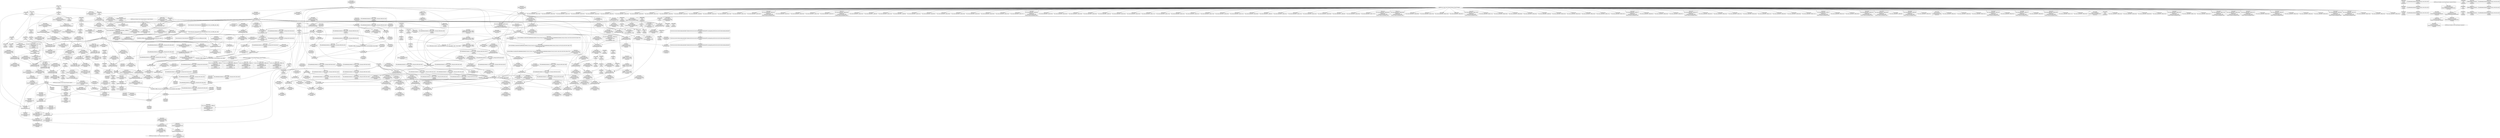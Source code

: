 digraph {
	CE0x5448190 [shape=record,shape=Mrecord,label="{CE0x5448190|232:_%struct.super_block*,_:_CRE_307,308_}"]
	CE0x5448120 [shape=record,shape=Mrecord,label="{CE0x5448120|232:_%struct.super_block*,_:_CRE_308,309_}"]
	CE0x5402d50 [shape=record,shape=Mrecord,label="{CE0x5402d50|232:_%struct.super_block*,_:_CRE_160,161_}"]
	CE0x543fd30 [shape=record,shape=Mrecord,label="{CE0x543fd30|232:_%struct.super_block*,_:_CRE_93,94_}"]
	CE0x547e6d0 [shape=record,shape=Mrecord,label="{CE0x547e6d0|i64*_getelementptr_inbounds_(_2_x_i64_,_2_x_i64_*___llvm_gcov_ctr98,_i64_0,_i64_0)|*Constant*}"]
	CE0x54199f0 [shape=record,shape=Mrecord,label="{CE0x54199f0|cred_sid:tmp2}"]
	CE0x53f4b70 [shape=record,shape=Mrecord,label="{CE0x53f4b70|selinux_sb_statfs:tmp15|security/selinux/hooks.c,2625|*SummSource*}"]
	CE0x53fe8d0 [shape=record,shape=Mrecord,label="{CE0x53fe8d0|selinux_sb_statfs:tobool1|security/selinux/hooks.c,2625|*SummSink*}"]
	CE0x5438d80 [shape=record,shape=Mrecord,label="{CE0x5438d80|selinux_sb_statfs:tmp21|security/selinux/hooks.c,2625}"]
	CE0x5409df0 [shape=record,shape=Mrecord,label="{CE0x5409df0|i64*_getelementptr_inbounds_(_2_x_i64_,_2_x_i64_*___llvm_gcov_ctr151,_i64_0,_i64_0)|*Constant*}"]
	CE0x5499e40 [shape=record,shape=Mrecord,label="{CE0x5499e40|cred_sid:sid|security/selinux/hooks.c,197|*SummSource*}"]
	CE0x540bdf0 [shape=record,shape=Mrecord,label="{CE0x540bdf0|i64_2|*Constant*}"]
	CE0x548ea80 [shape=record,shape=Mrecord,label="{CE0x548ea80|selinux_sb_statfs:d_sb7|security/selinux/hooks.c,2630}"]
	CE0x53f97c0 [shape=record,shape=Mrecord,label="{CE0x53f97c0|get_current:tmp3|*SummSink*}"]
	CE0x5446300 [shape=record,shape=Mrecord,label="{CE0x5446300|232:_%struct.super_block*,_:_CRE_218,219_}"]
	CE0x5409a60 [shape=record,shape=Mrecord,label="{CE0x5409a60|i64*_getelementptr_inbounds_(_2_x_i64_,_2_x_i64_*___llvm_gcov_ctr151,_i64_0,_i64_1)|*Constant*|*SummSource*}"]
	CE0x5488f90 [shape=record,shape=Mrecord,label="{CE0x5488f90|superblock_has_perm:sid1|security/selinux/hooks.c,1866}"]
	CE0x5409870 [shape=record,shape=Mrecord,label="{CE0x5409870|i64*_getelementptr_inbounds_(_2_x_i64_,_2_x_i64_*___llvm_gcov_ctr151,_i64_0,_i64_1)|*Constant*}"]
	CE0x5405e60 [shape=record,shape=Mrecord,label="{CE0x5405e60|_ret_i32_%tmp6,_!dbg_!27716|security/selinux/hooks.c,197|*SummSink*}"]
	CE0x5443740 [shape=record,shape=Mrecord,label="{CE0x5443740|232:_%struct.super_block*,_:_CRE_183,184_}"]
	CE0x53fb8a0 [shape=record,shape=Mrecord,label="{CE0x53fb8a0|i64_4|*Constant*|*SummSource*}"]
	CE0x53ea670 [shape=record,shape=Mrecord,label="{CE0x53ea670|selinux_sb_statfs:tmp1}"]
	CE0x5459460 [shape=record,shape=Mrecord,label="{CE0x5459460|i32_(i32,_i32,_i16,_i32,_%struct.common_audit_data*)*_bitcast_(i32_(i32,_i32,_i16,_i32,_%struct.common_audit_data.495*)*_avc_has_perm_to_i32_(i32,_i32,_i16,_i32,_%struct.common_audit_data*)*)|*Constant*|*SummSink*}"]
	CE0x53f93f0 [shape=record,shape=Mrecord,label="{CE0x53f93f0|selinux_sb_statfs:tmp2}"]
	CE0x547baa0 [shape=record,shape=Mrecord,label="{CE0x547baa0|i32_16|*Constant*|*SummSource*}"]
	CE0x54228c0 [shape=record,shape=Mrecord,label="{CE0x54228c0|i64_2|*Constant*|*SummSink*}"]
	CE0x5437b00 [shape=record,shape=Mrecord,label="{CE0x5437b00|get_current:entry|*SummSource*}"]
	CE0x541f450 [shape=record,shape=Mrecord,label="{CE0x541f450|get_current:tmp}"]
	CE0x53ef7a0 [shape=record,shape=Mrecord,label="{CE0x53ef7a0|selinux_sb_statfs:tmp2|*SummSink*}"]
	CE0x548ff70 [shape=record,shape=Mrecord,label="{CE0x548ff70|superblock_has_perm:entry|*SummSink*}"]
	CE0x547e4f0 [shape=record,shape=Mrecord,label="{CE0x547e4f0|_ret_i32_%call2,_!dbg_!27722|security/selinux/hooks.c,1866|*SummSink*}"]
	CE0x5403d90 [shape=record,shape=Mrecord,label="{CE0x5403d90|GLOBAL:get_current|*Constant*}"]
	CE0x548f9a0 [shape=record,shape=Mrecord,label="{CE0x548f9a0|selinux_sb_statfs:call8|security/selinux/hooks.c,2630|*SummSink*}"]
	CE0x5421b70 [shape=record,shape=Mrecord,label="{CE0x5421b70|superblock_has_perm:tmp1|*SummSink*}"]
	CE0x5409590 [shape=record,shape=Mrecord,label="{CE0x5409590|i64*_getelementptr_inbounds_(_2_x_i64_,_2_x_i64_*___llvm_gcov_ctr131,_i64_0,_i64_0)|*Constant*|*SummSink*}"]
	CE0x543c9a0 [shape=record,shape=Mrecord,label="{CE0x543c9a0|i8_10|*Constant*|*SummSink*}"]
	CE0x5499330 [shape=record,shape=Mrecord,label="{CE0x5499330|cred_sid:tmp4|*LoadInst*|security/selinux/hooks.c,196|*SummSource*}"]
	CE0x53fddd0 [shape=record,shape=Mrecord,label="{CE0x53fddd0|selinux_sb_statfs:tmp14|security/selinux/hooks.c,2625|*SummSink*}"]
	CE0x5440690 [shape=record,shape=Mrecord,label="{CE0x5440690|232:_%struct.super_block*,_:_CRE_145,146_}"]
	CE0x5442700 [shape=record,shape=Mrecord,label="{CE0x5442700|232:_%struct.super_block*,_:_CRE_170,171_}"]
	CE0x5404e40 [shape=record,shape=Mrecord,label="{CE0x5404e40|selinux_sb_statfs:tmp19|security/selinux/hooks.c,2625}"]
	CE0x543e060 [shape=record,shape=Mrecord,label="{CE0x543e060|selinux_sb_statfs:d_sb|security/selinux/hooks.c,2629|*SummSource*}"]
	CE0x549dc30 [shape=record,shape=Mrecord,label="{CE0x549dc30|cred_sid:security|security/selinux/hooks.c,196|*SummSource*}"]
	CE0x541f160 [shape=record,shape=Mrecord,label="{CE0x541f160|0:_i8,_:_GCMR_selinux_sb_statfs.__warned_internal_global_i8_0,_section_.data.unlikely_,_align_1:_elem_0:default:}"]
	CE0x5459050 [shape=record,shape=Mrecord,label="{CE0x5459050|superblock_has_perm:call2|security/selinux/hooks.c,1866}"]
	CE0x540b810 [shape=record,shape=Mrecord,label="{CE0x540b810|selinux_sb_statfs:tmp6|security/selinux/hooks.c,2625}"]
	CE0x5488200 [shape=record,shape=Mrecord,label="{CE0x5488200|superblock_has_perm:tmp6|security/selinux/hooks.c,1866}"]
	CE0x54044b0 [shape=record,shape=Mrecord,label="{CE0x54044b0|selinux_sb_statfs:tmp17|security/selinux/hooks.c,2625|*SummSink*}"]
	CE0x53f2db0 [shape=record,shape=Mrecord,label="{CE0x53f2db0|superblock_has_perm:tmp2|*SummSink*}"]
	CE0x5459b20 [shape=record,shape=Mrecord,label="{CE0x5459b20|_ret_i32_%retval.0,_!dbg_!27728|security/selinux/avc.c,775}"]
	CE0x547bc80 [shape=record,shape=Mrecord,label="{CE0x547bc80|superblock_has_perm:s_security|security/selinux/hooks.c,1865|*SummSource*}"]
	CE0x54584d0 [shape=record,shape=Mrecord,label="{CE0x54584d0|avc_has_perm:auditdata|Function::avc_has_perm&Arg::auditdata::|*SummSource*}"]
	CE0x547a820 [shape=record,shape=Mrecord,label="{CE0x547a820|superblock_has_perm:ad|Function::superblock_has_perm&Arg::ad::|*SummSource*}"]
	CE0x53f04b0 [shape=record,shape=Mrecord,label="{CE0x53f04b0|i1_true|*Constant*}"]
	CE0x549c2c0 [shape=record,shape=Mrecord,label="{CE0x549c2c0|avc_has_perm:ssid|Function::avc_has_perm&Arg::ssid::|*SummSink*}"]
	CE0x5476ec0 [shape=record,shape=Mrecord,label="{CE0x5476ec0|selinux_sb_statfs:tmp23|security/selinux/hooks.c,2629|*SummSource*}"]
	CE0x5403e00 [shape=record,shape=Mrecord,label="{CE0x5403e00|selinux_sb_statfs:tmp17|security/selinux/hooks.c,2625}"]
	CE0x53f0340 [shape=record,shape=Mrecord,label="{CE0x53f0340|i64*_getelementptr_inbounds_(_11_x_i64_,_11_x_i64_*___llvm_gcov_ctr202,_i64_0,_i64_6)|*Constant*|*SummSink*}"]
	CE0x5445f40 [shape=record,shape=Mrecord,label="{CE0x5445f40|232:_%struct.super_block*,_:_CRE_215,216_}"]
	CE0x5421b00 [shape=record,shape=Mrecord,label="{CE0x5421b00|superblock_has_perm:tmp1|*SummSource*}"]
	CE0x53fbb90 [shape=record,shape=Mrecord,label="{CE0x53fbb90|i64_4|*Constant*|*SummSink*}"]
	CE0x5406700 [shape=record,shape=Mrecord,label="{CE0x5406700|selinux_sb_statfs:tmp8|security/selinux/hooks.c,2625}"]
	CE0x543e330 [shape=record,shape=Mrecord,label="{CE0x543e330|232:_%struct.super_block*,_:_CRE_8,12_|*MultipleSource*|security/selinux/hooks.c,2629|Function::selinux_sb_statfs&Arg::dentry::}"]
	CE0x543db90 [shape=record,shape=Mrecord,label="{CE0x543db90|selinux_sb_statfs:d_sb|security/selinux/hooks.c,2629|*SummSink*}"]
	CE0x5448420 [shape=record,shape=Mrecord,label="{CE0x5448420|232:_%struct.super_block*,_:_CRE_309,310_}"]
	CE0x543c660 [shape=record,shape=Mrecord,label="{CE0x543c660|i8_10|*Constant*}"]
	CE0x547cfe0 [shape=record,shape=Mrecord,label="{CE0x547cfe0|superblock_has_perm:ad|Function::superblock_has_perm&Arg::ad::|*SummSink*}"]
	CE0x5441d00 [shape=record,shape=Mrecord,label="{CE0x5441d00|232:_%struct.super_block*,_:_CRE_162,163_}"]
	CE0x5417d50 [shape=record,shape=Mrecord,label="{CE0x5417d50|cred_sid:tmp6|security/selinux/hooks.c,197|*SummSink*}"]
	CE0x54425c0 [shape=record,shape=Mrecord,label="{CE0x54425c0|232:_%struct.super_block*,_:_CRE_169,170_}"]
	CE0x54053a0 [shape=record,shape=Mrecord,label="{CE0x54053a0|selinux_sb_statfs:tmp19|security/selinux/hooks.c,2625|*SummSource*}"]
	CE0x53fac30 [shape=record,shape=Mrecord,label="{CE0x53fac30|selinux_sb_statfs:do.body|*SummSink*}"]
	CE0x547bd50 [shape=record,shape=Mrecord,label="{CE0x547bd50|superblock_has_perm:s_security|security/selinux/hooks.c,1865|*SummSink*}"]
	CE0x5488c60 [shape=record,shape=Mrecord,label="{CE0x5488c60|superblock_has_perm:tmp5|security/selinux/hooks.c,1865|*SummSink*}"]
	CE0x5499500 [shape=record,shape=Mrecord,label="{CE0x5499500|cred_sid:tmp4|*LoadInst*|security/selinux/hooks.c,196|*SummSink*}"]
	CE0x5447400 [shape=record,shape=Mrecord,label="{CE0x5447400|232:_%struct.super_block*,_:_CRE_264,272_|*MultipleSource*|security/selinux/hooks.c,2629|Function::selinux_sb_statfs&Arg::dentry::}"]
	CE0x549a010 [shape=record,shape=Mrecord,label="{CE0x549a010|cred_sid:sid|security/selinux/hooks.c,197|*SummSink*}"]
	CE0x53f0cd0 [shape=record,shape=Mrecord,label="{CE0x53f0cd0|COLLAPSED:_GCMRE___llvm_gcov_ctr202_internal_global_11_x_i64_zeroinitializer:_elem_0:default:}"]
	CE0x54031b0 [shape=record,shape=Mrecord,label="{CE0x54031b0|selinux_sb_statfs:tmp16|security/selinux/hooks.c,2625}"]
	CE0x53fca20 [shape=record,shape=Mrecord,label="{CE0x53fca20|selinux_sb_statfs:ad|security/selinux/hooks.c, 2626}"]
	CE0x53f9be0 [shape=record,shape=Mrecord,label="{CE0x53f9be0|selinux_sb_statfs:tmp7|security/selinux/hooks.c,2625|*SummSink*}"]
	CE0x54753d0 [shape=record,shape=Mrecord,label="{CE0x54753d0|selinux_sb_statfs:u|security/selinux/hooks.c,2629}"]
	CE0x5444780 [shape=record,shape=Mrecord,label="{CE0x5444780|232:_%struct.super_block*,_:_CRE_196,197_}"]
	CE0x53f0c60 [shape=record,shape=Mrecord,label="{CE0x53f0c60|selinux_sb_statfs:tmp}"]
	CE0x5499840 [shape=record,shape=Mrecord,label="{CE0x5499840|cred_sid:tmp5|security/selinux/hooks.c,196|*SummSink*}"]
	CE0x541d620 [shape=record,shape=Mrecord,label="{CE0x541d620|i64_3|*Constant*|*SummSource*}"]
	CE0x5459240 [shape=record,shape=Mrecord,label="{CE0x5459240|i32_(i32,_i32,_i16,_i32,_%struct.common_audit_data*)*_bitcast_(i32_(i32,_i32,_i16,_i32,_%struct.common_audit_data.495*)*_avc_has_perm_to_i32_(i32,_i32,_i16,_i32,_%struct.common_audit_data*)*)|*Constant*|*SummSource*}"]
	CE0x53e8b70 [shape=record,shape=Mrecord,label="{CE0x53e8b70|GLOBAL:__llvm_gcov_ctr202|Global_var:__llvm_gcov_ctr202|*SummSource*}"]
	CE0x5417790 [shape=record,shape=Mrecord,label="{CE0x5417790|0:_i32,_4:_i32,_8:_i32,_12:_i32,_:_CMRE_12,16_|*MultipleSource*|security/selinux/hooks.c,196|security/selinux/hooks.c,197|*LoadInst*|security/selinux/hooks.c,196}"]
	CE0x5488500 [shape=record,shape=Mrecord,label="{CE0x5488500|avc_has_perm:entry|*SummSink*}"]
	CE0x5448920 [shape=record,shape=Mrecord,label="{CE0x5448920|232:_%struct.super_block*,_:_CRE_313,314_}"]
	CE0x541f4c0 [shape=record,shape=Mrecord,label="{CE0x541f4c0|COLLAPSED:_GCMRE___llvm_gcov_ctr98_internal_global_2_x_i64_zeroinitializer:_elem_0:default:}"]
	CE0x543cef0 [shape=record,shape=Mrecord,label="{CE0x543cef0|232:_%struct.super_block*,_:_CRE_150,151_}"]
	CE0x5440a00 [shape=record,shape=Mrecord,label="{CE0x5440a00|232:_%struct.super_block*,_:_CRE_148,149_}"]
	CE0x549d790 [shape=record,shape=Mrecord,label="{CE0x549d790|i32_22|*Constant*}"]
	CE0x5439820 [shape=record,shape=Mrecord,label="{CE0x5439820|selinux_sb_statfs:type|security/selinux/hooks.c,2628|*SummSink*}"]
	CE0x53f9d50 [shape=record,shape=Mrecord,label="{CE0x53f9d50|GLOBAL:selinux_sb_statfs.__warned|Global_var:selinux_sb_statfs.__warned|*SummSource*}"]
	CE0x548fbb0 [shape=record,shape=Mrecord,label="{CE0x548fbb0|GLOBAL:superblock_has_perm|*Constant*|*SummSink*}"]
	CE0x53fbcd0 [shape=record,shape=Mrecord,label="{CE0x53fbcd0|selinux_sb_statfs:tmp9|security/selinux/hooks.c,2625|*SummSink*}"]
	CE0x53ee8b0 [shape=record,shape=Mrecord,label="{CE0x53ee8b0|_call_void_mcount()_#3}"]
	CE0x548e6d0 [shape=record,shape=Mrecord,label="{CE0x548e6d0|selinux_sb_statfs:dentry6|security/selinux/hooks.c,2629|*SummSource*}"]
	CE0x5490280 [shape=record,shape=Mrecord,label="{CE0x5490280|superblock_has_perm:cred|Function::superblock_has_perm&Arg::cred::}"]
	CE0x53fec50 [shape=record,shape=Mrecord,label="{CE0x53fec50|GLOBAL:selinux_sb_statfs.__warned|Global_var:selinux_sb_statfs.__warned}"]
	CE0x54486a0 [shape=record,shape=Mrecord,label="{CE0x54486a0|232:_%struct.super_block*,_:_CRE_311,312_}"]
	CE0x54007e0 [shape=record,shape=Mrecord,label="{CE0x54007e0|cred_sid:tmp}"]
	CE0x53fce80 [shape=record,shape=Mrecord,label="{CE0x53fce80|selinux_sb_statfs:bb}"]
	CE0x549c660 [shape=record,shape=Mrecord,label="{CE0x549c660|avc_has_perm:tsid|Function::avc_has_perm&Arg::tsid::|*SummSink*}"]
	CE0x5437e40 [shape=record,shape=Mrecord,label="{CE0x5437e40|_ret_%struct.task_struct*_%tmp4,_!dbg_!27714|./arch/x86/include/asm/current.h,14|*SummSource*}"]
	CE0x5445400 [shape=record,shape=Mrecord,label="{CE0x5445400|232:_%struct.super_block*,_:_CRE_206,207_}"]
	CE0x5424820 [shape=record,shape=Mrecord,label="{CE0x5424820|i32_2625|*Constant*}"]
	CE0x54587a0 [shape=record,shape=Mrecord,label="{CE0x54587a0|_ret_i32_%retval.0,_!dbg_!27728|security/selinux/avc.c,775|*SummSource*}"]
	CE0x54996e0 [shape=record,shape=Mrecord,label="{CE0x54996e0|cred_sid:tmp5|security/selinux/hooks.c,196|*SummSource*}"]
	CE0x540b9b0 [shape=record,shape=Mrecord,label="{CE0x540b9b0|selinux_sb_statfs:tmp6|security/selinux/hooks.c,2625|*SummSink*}"]
	CE0x5444b40 [shape=record,shape=Mrecord,label="{CE0x5444b40|232:_%struct.super_block*,_:_CRE_199,200_}"]
	CE0x54036f0 [shape=record,shape=Mrecord,label="{CE0x54036f0|i8*_getelementptr_inbounds_(_45_x_i8_,_45_x_i8_*_.str12,_i32_0,_i32_0)|*Constant*|*SummSource*}"]
	CE0x541e510 [shape=record,shape=Mrecord,label="{CE0x541e510|i64_3|*Constant*|*SummSink*}"]
	CE0x549caf0 [shape=record,shape=Mrecord,label="{CE0x549caf0|cred_sid:bb|*SummSource*}"]
	CE0x5445a40 [shape=record,shape=Mrecord,label="{CE0x5445a40|232:_%struct.super_block*,_:_CRE_211,212_}"]
	CE0x544fa70 [shape=record,shape=Mrecord,label="{CE0x544fa70|selinux_sb_statfs:s_root|security/selinux/hooks.c,2629|*SummSource*}"]
	CE0x53f4b00 [shape=record,shape=Mrecord,label="{CE0x53f4b00|selinux_sb_statfs:tmp15|security/selinux/hooks.c,2625}"]
	CE0x53eca40 [shape=record,shape=Mrecord,label="{CE0x53eca40|selinux_sb_statfs:entry|*SummSink*}"]
	CE0x543e2c0 [shape=record,shape=Mrecord,label="{CE0x543e2c0|232:_%struct.super_block*,_:_CRE_0,4_|*MultipleSource*|security/selinux/hooks.c,2629|Function::selinux_sb_statfs&Arg::dentry::}"]
	CE0x5403a30 [shape=record,shape=Mrecord,label="{CE0x5403a30|i64*_getelementptr_inbounds_(_11_x_i64_,_11_x_i64_*___llvm_gcov_ctr202,_i64_0,_i64_9)|*Constant*|*SummSource*}"]
	CE0x53fee60 [shape=record,shape=Mrecord,label="{CE0x53fee60|selinux_sb_statfs:tmp5|security/selinux/hooks.c,2625|*SummSource*}"]
	CE0x547c510 [shape=record,shape=Mrecord,label="{CE0x547c510|superblock_has_perm:tmp4|*LoadInst*|security/selinux/hooks.c,1865|*SummSink*}"]
	CE0x5405b70 [shape=record,shape=Mrecord,label="{CE0x5405b70|_ret_i32_%tmp6,_!dbg_!27716|security/selinux/hooks.c,197}"]
	CE0x549be80 [shape=record,shape=Mrecord,label="{CE0x549be80|_call_void_mcount()_#3|*SummSource*}"]
	CE0x5459570 [shape=record,shape=Mrecord,label="{CE0x5459570|avc_has_perm:entry}"]
	CE0x5458930 [shape=record,shape=Mrecord,label="{CE0x5458930|_ret_i32_%retval.0,_!dbg_!27728|security/selinux/avc.c,775|*SummSink*}"]
	CE0x53ed140 [shape=record,shape=Mrecord,label="{CE0x53ed140|selinux_sb_statfs:bb|*SummSource*}"]
	CE0x5439d80 [shape=record,shape=Mrecord,label="{CE0x5439d80|selinux_sb_statfs:dentry|Function::selinux_sb_statfs&Arg::dentry::|*SummSource*}"]
	CE0x53ebe60 [shape=record,shape=Mrecord,label="{CE0x53ebe60|selinux_sb_statfs:tmp9|security/selinux/hooks.c,2625}"]
	CE0x54599b0 [shape=record,shape=Mrecord,label="{CE0x54599b0|i16_5|*Constant*|*SummSink*}"]
	CE0x5448a60 [shape=record,shape=Mrecord,label="{CE0x5448a60|232:_%struct.super_block*,_:_CRE_314,315_}"]
	CE0x548ea10 [shape=record,shape=Mrecord,label="{CE0x548ea10|selinux_sb_statfs:tmp24|*LoadInst*|security/selinux/hooks.c,2630}"]
	CE0x541e070 [shape=record,shape=Mrecord,label="{CE0x541e070|i32_0|*Constant*|*SummSink*}"]
	CE0x544fa00 [shape=record,shape=Mrecord,label="{CE0x544fa00|selinux_sb_statfs:s_root|security/selinux/hooks.c,2629}"]
	CE0x541e1f0 [shape=record,shape=Mrecord,label="{CE0x541e1f0|GLOBAL:current_task|Global_var:current_task}"]
	CE0x5400ad0 [shape=record,shape=Mrecord,label="{CE0x5400ad0|i64*_getelementptr_inbounds_(_2_x_i64_,_2_x_i64_*___llvm_gcov_ctr131,_i64_0,_i64_0)|*Constant*|*SummSource*}"]
	CE0x53e8cf0 [shape=record,shape=Mrecord,label="{CE0x53e8cf0|selinux_sb_statfs:tmp10|security/selinux/hooks.c,2625}"]
	CE0x5402c10 [shape=record,shape=Mrecord,label="{CE0x5402c10|232:_%struct.super_block*,_:_CRE_159,160_}"]
	CE0x549ce90 [shape=record,shape=Mrecord,label="{CE0x549ce90|cred_sid:tmp3}"]
	CE0x5438720 [shape=record,shape=Mrecord,label="{CE0x5438720|COLLAPSED:_GCMRE_current_task_external_global_%struct.task_struct*:_elem_0::|security/selinux/hooks.c,2625}"]
	CE0x5486040 [shape=record,shape=Mrecord,label="{CE0x5486040|GLOBAL:cred_sid|*Constant*}"]
	CE0x53f2510 [shape=record,shape=Mrecord,label="{CE0x53f2510|i1_true|*Constant*|*SummSink*}"]
	CE0x53fd9e0 [shape=record,shape=Mrecord,label="{CE0x53fd9e0|selinux_sb_statfs:tmp13|security/selinux/hooks.c,2625|*SummSink*}"]
	CE0x5440230 [shape=record,shape=Mrecord,label="{CE0x5440230|232:_%struct.super_block*,_:_CRE_96,104_|*MultipleSource*|security/selinux/hooks.c,2629|Function::selinux_sb_statfs&Arg::dentry::}"]
	CE0x53fbf70 [shape=record,shape=Mrecord,label="{CE0x53fbf70|selinux_sb_statfs:if.end|*SummSource*}"]
	CE0x5401380 [shape=record,shape=Mrecord,label="{CE0x5401380|selinux_sb_statfs:tmp12|security/selinux/hooks.c,2625|*SummSource*}"]
	CE0x53f8b40 [shape=record,shape=Mrecord,label="{CE0x53f8b40|selinux_sb_statfs:tmp1|*SummSink*}"]
	CE0x53fc040 [shape=record,shape=Mrecord,label="{CE0x53fc040|get_current:tmp|*SummSource*}"]
	CE0x541ec90 [shape=record,shape=Mrecord,label="{CE0x541ec90|superblock_has_perm:tmp2|*SummSource*}"]
	CE0x53fe350 [shape=record,shape=Mrecord,label="{CE0x53fe350|selinux_sb_statfs:tmp8|security/selinux/hooks.c,2625|*SummSource*}"]
	CE0x54479d0 [shape=record,shape=Mrecord,label="{CE0x54479d0|232:_%struct.super_block*,_:_CRE_288,296_|*MultipleSource*|security/selinux/hooks.c,2629|Function::selinux_sb_statfs&Arg::dentry::}"]
	CE0x5401010 [shape=record,shape=Mrecord,label="{CE0x5401010|selinux_sb_statfs:tmp11|security/selinux/hooks.c,2625|*SummSink*}"]
	CE0x549d110 [shape=record,shape=Mrecord,label="{CE0x549d110|_call_void_mcount()_#3}"]
	CE0x53f0bf0 [shape=record,shape=Mrecord,label="{CE0x53f0bf0|i64*_getelementptr_inbounds_(_11_x_i64_,_11_x_i64_*___llvm_gcov_ctr202,_i64_0,_i64_0)|*Constant*|*SummSink*}"]
	CE0x54209b0 [shape=record,shape=Mrecord,label="{CE0x54209b0|_call_void_lockdep_rcu_suspicious(i8*_getelementptr_inbounds_(_25_x_i8_,_25_x_i8_*_.str3,_i32_0,_i32_0),_i32_2625,_i8*_getelementptr_inbounds_(_45_x_i8_,_45_x_i8_*_.str12,_i32_0,_i32_0))_#10,_!dbg_!27728|security/selinux/hooks.c,2625}"]
	CE0x543ffb0 [shape=record,shape=Mrecord,label="{CE0x543ffb0|232:_%struct.super_block*,_:_CRE_95,96_}"]
	CE0x547d210 [shape=record,shape=Mrecord,label="{CE0x547d210|_ret_i32_%call8,_!dbg_!27749|security/selinux/hooks.c,2630|*SummSource*}"]
	CE0x5458cc0 [shape=record,shape=Mrecord,label="{CE0x5458cc0|cred_sid:bb}"]
	CE0x5457fd0 [shape=record,shape=Mrecord,label="{CE0x5457fd0|avc_has_perm:requested|Function::avc_has_perm&Arg::requested::}"]
	CE0x53ed1b0 [shape=record,shape=Mrecord,label="{CE0x53ed1b0|selinux_sb_statfs:do.end}"]
	CE0x53fccc0 [shape=record,shape=Mrecord,label="{CE0x53fccc0|selinux_sb_statfs:bb|*SummSink*}"]
	CE0x53feb00 [shape=record,shape=Mrecord,label="{CE0x53feb00|selinux_sb_statfs:tmp5|security/selinux/hooks.c,2625|*SummSink*}"]
	CE0x541aa90 [shape=record,shape=Mrecord,label="{CE0x541aa90|superblock_has_perm:tmp|*SummSource*}"]
	CE0x543f4d0 [shape=record,shape=Mrecord,label="{CE0x543f4d0|232:_%struct.super_block*,_:_CRE_80,88_|*MultipleSource*|security/selinux/hooks.c,2629|Function::selinux_sb_statfs&Arg::dentry::}"]
	CE0x5444000 [shape=record,shape=Mrecord,label="{CE0x5444000|232:_%struct.super_block*,_:_CRE_190,191_}"]
	CE0x5438f00 [shape=record,shape=Mrecord,label="{CE0x5438f00|selinux_sb_statfs:tmp21|security/selinux/hooks.c,2625|*SummSink*}"]
	CE0x53fc910 [shape=record,shape=Mrecord,label="{CE0x53fc910|i64_1|*Constant*}"]
	CE0x5421a90 [shape=record,shape=Mrecord,label="{CE0x5421a90|superblock_has_perm:tmp1}"]
	CE0x548d180 [shape=record,shape=Mrecord,label="{CE0x548d180|GLOBAL:current_task|Global_var:current_task|*SummSink*}"]
	CE0x5448ce0 [shape=record,shape=Mrecord,label="{CE0x5448ce0|232:_%struct.super_block*,_:_CRE_316,317_}"]
	CE0x541fa30 [shape=record,shape=Mrecord,label="{CE0x541fa30|i64*_getelementptr_inbounds_(_2_x_i64_,_2_x_i64_*___llvm_gcov_ctr98,_i64_0,_i64_1)|*Constant*|*SummSink*}"]
	CE0x54806f0 [shape=record,shape=Mrecord,label="{CE0x54806f0|superblock_has_perm:call|security/selinux/hooks.c,1863|*SummSink*}"]
	CE0x53ebc30 [shape=record,shape=Mrecord,label="{CE0x53ebc30|i64_5|*Constant*|*SummSink*}"]
	CE0x5459c20 [shape=record,shape=Mrecord,label="{CE0x5459c20|avc_has_perm:tclass|Function::avc_has_perm&Arg::tclass::}"]
	CE0x540b880 [shape=record,shape=Mrecord,label="{CE0x540b880|selinux_sb_statfs:tmp6|security/selinux/hooks.c,2625|*SummSource*}"]
	CE0x5444c80 [shape=record,shape=Mrecord,label="{CE0x5444c80|232:_%struct.super_block*,_:_CRE_200,201_}"]
	CE0x54487e0 [shape=record,shape=Mrecord,label="{CE0x54487e0|232:_%struct.super_block*,_:_CRE_312,313_}"]
	CE0x547d0b0 [shape=record,shape=Mrecord,label="{CE0x547d0b0|superblock_has_perm:perms|Function::superblock_has_perm&Arg::perms::|*SummSink*}"]
	CE0x549d4a0 [shape=record,shape=Mrecord,label="{CE0x549d4a0|i32_0|*Constant*}"]
	"CONST[source:0(mediator),value:2(dynamic)][purpose:{subject}][SrcIdx:3]"
	CE0x54014b0 [shape=record,shape=Mrecord,label="{CE0x54014b0|selinux_sb_statfs:tmp12|security/selinux/hooks.c,2625|*SummSink*}"]
	CE0x548f150 [shape=record,shape=Mrecord,label="{CE0x548f150|selinux_sb_statfs:tmp24|*LoadInst*|security/selinux/hooks.c,2630|*SummSource*}"]
	CE0x5458460 [shape=record,shape=Mrecord,label="{CE0x5458460|avc_has_perm:auditdata|Function::avc_has_perm&Arg::auditdata::}"]
	CE0x543e900 [shape=record,shape=Mrecord,label="{CE0x543e900|232:_%struct.super_block*,_:_CRE_24,40_|*MultipleSource*|security/selinux/hooks.c,2629|Function::selinux_sb_statfs&Arg::dentry::}"]
	CE0x541d030 [shape=record,shape=Mrecord,label="{CE0x541d030|superblock_has_perm:tmp3|*SummSource*}"]
	CE0x5446580 [shape=record,shape=Mrecord,label="{CE0x5446580|232:_%struct.super_block*,_:_CRE_220,221_}"]
	CE0x5438910 [shape=record,shape=Mrecord,label="{CE0x5438910|selinux_sb_statfs:cred4|security/selinux/hooks.c,2625}"]
	CE0x543f0f0 [shape=record,shape=Mrecord,label="{CE0x543f0f0|232:_%struct.super_block*,_:_CRE_64,72_|*MultipleSource*|security/selinux/hooks.c,2629|Function::selinux_sb_statfs&Arg::dentry::}"]
	CE0x53fc7d0 [shape=record,shape=Mrecord,label="{CE0x53fc7d0|selinux_sb_statfs:do.body|*SummSource*}"]
	CE0x541eff0 [shape=record,shape=Mrecord,label="{CE0x541eff0|i64_4|*Constant*}"]
	CE0x5446a80 [shape=record,shape=Mrecord,label="{CE0x5446a80|232:_%struct.super_block*,_:_CRE_304,305_}"]
	CE0x5447020 [shape=record,shape=Mrecord,label="{CE0x5447020|232:_%struct.super_block*,_:_CRE_248,256_|*MultipleSource*|security/selinux/hooks.c,2629|Function::selinux_sb_statfs&Arg::dentry::}"]
	CE0x5442980 [shape=record,shape=Mrecord,label="{CE0x5442980|232:_%struct.super_block*,_:_CRE_172,173_}"]
	CE0x541de70 [shape=record,shape=Mrecord,label="{CE0x541de70|selinux_sb_statfs:call|security/selinux/hooks.c,2625|*SummSink*}"]
	CE0x5480ac0 [shape=record,shape=Mrecord,label="{CE0x5480ac0|cred_sid:entry|*SummSource*}"]
	CE0x549c530 [shape=record,shape=Mrecord,label="{CE0x549c530|avc_has_perm:tsid|Function::avc_has_perm&Arg::tsid::|*SummSource*}"]
	CE0x5444500 [shape=record,shape=Mrecord,label="{CE0x5444500|232:_%struct.super_block*,_:_CRE_194,195_}"]
	CE0x541ec20 [shape=record,shape=Mrecord,label="{CE0x541ec20|superblock_has_perm:tmp2}"]
	CE0x543d230 [shape=record,shape=Mrecord,label="{CE0x543d230|i32_9|*Constant*}"]
	CE0x541db90 [shape=record,shape=Mrecord,label="{CE0x541db90|cred_sid:tmp1|*SummSink*}"]
	CE0x5437450 [shape=record,shape=Mrecord,label="{CE0x5437450|GLOBAL:get_current|*Constant*|*SummSource*}"]
	CE0x54400f0 [shape=record,shape=Mrecord,label="{CE0x54400f0|232:_%struct.super_block*,_:_CRE_144,145_}"]
	CE0x54580b0 [shape=record,shape=Mrecord,label="{CE0x54580b0|avc_has_perm:requested|Function::avc_has_perm&Arg::requested::|*SummSource*}"]
	CE0x5441f80 [shape=record,shape=Mrecord,label="{CE0x5441f80|232:_%struct.super_block*,_:_CRE_164,165_}"]
	CE0x5400980 [shape=record,shape=Mrecord,label="{CE0x5400980|COLLAPSED:_GCMRE___llvm_gcov_ctr131_internal_global_2_x_i64_zeroinitializer:_elem_0:default:}"]
	CE0x5442480 [shape=record,shape=Mrecord,label="{CE0x5442480|232:_%struct.super_block*,_:_CRE_168,169_}"]
	CE0x53fd760 [shape=record,shape=Mrecord,label="{CE0x53fd760|selinux_sb_statfs:tmp13|security/selinux/hooks.c,2625}"]
	CE0x5441bc0 [shape=record,shape=Mrecord,label="{CE0x5441bc0|232:_%struct.super_block*,_:_CRE_161,162_}"]
	CE0x53fdc30 [shape=record,shape=Mrecord,label="{CE0x53fdc30|selinux_sb_statfs:tmp14|security/selinux/hooks.c,2625}"]
	CE0x5446bc0 [shape=record,shape=Mrecord,label="{CE0x5446bc0|232:_%struct.super_block*,_:_CRE_224,232_|*MultipleSource*|security/selinux/hooks.c,2629|Function::selinux_sb_statfs&Arg::dentry::}"]
	CE0x54461c0 [shape=record,shape=Mrecord,label="{CE0x54461c0|232:_%struct.super_block*,_:_CRE_217,218_}"]
	CE0x543d7e0 [shape=record,shape=Mrecord,label="{CE0x543d7e0|232:_%struct.super_block*,_:_CRE_154,155_}"]
	CE0x5440500 [shape=record,shape=Mrecord,label="{CE0x5440500|232:_%struct.super_block*,_:_CRE_112,144_|*MultipleSource*|security/selinux/hooks.c,2629|Function::selinux_sb_statfs&Arg::dentry::}"]
	CE0x544f680 [shape=record,shape=Mrecord,label="{CE0x544f680|i32_12|*Constant*|*SummSink*}"]
	CE0x548f820 [shape=record,shape=Mrecord,label="{CE0x548f820|selinux_sb_statfs:call8|security/selinux/hooks.c,2630|*SummSource*}"]
	CE0x5436e20 [shape=record,shape=Mrecord,label="{CE0x5436e20|i64*_getelementptr_inbounds_(_2_x_i64_,_2_x_i64_*___llvm_gcov_ctr98,_i64_0,_i64_0)|*Constant*|*SummSource*}"]
	CE0x53e8d60 [shape=record,shape=Mrecord,label="{CE0x53e8d60|selinux_sb_statfs:tmp10|security/selinux/hooks.c,2625|*SummSource*}"]
	CE0x541e000 [shape=record,shape=Mrecord,label="{CE0x541e000|i32_0|*Constant*|*SummSource*}"]
	CE0x547e880 [shape=record,shape=Mrecord,label="{CE0x547e880|_ret_i32_%call8,_!dbg_!27749|security/selinux/hooks.c,2630}"]
	CE0x5446e90 [shape=record,shape=Mrecord,label="{CE0x5446e90|232:_%struct.super_block*,_:_CRE_240,248_|*MultipleSource*|security/selinux/hooks.c,2629|Function::selinux_sb_statfs&Arg::dentry::}"]
	CE0x5440370 [shape=record,shape=Mrecord,label="{CE0x5440370|232:_%struct.super_block*,_:_CRE_104,112_|*MultipleSource*|security/selinux/hooks.c,2629|Function::selinux_sb_statfs&Arg::dentry::}"]
	CE0x53ff130 [shape=record,shape=Mrecord,label="{CE0x53ff130|selinux_sb_statfs:entry}"]
	CE0x53fc700 [shape=record,shape=Mrecord,label="{CE0x53fc700|selinux_sb_statfs:do.body}"]
	CE0x540b1e0 [shape=record,shape=Mrecord,label="{CE0x540b1e0|i64*_getelementptr_inbounds_(_11_x_i64_,_11_x_i64_*___llvm_gcov_ctr202,_i64_0,_i64_0)|*Constant*}"]
	CE0x53fc480 [shape=record,shape=Mrecord,label="{CE0x53fc480|i64_3|*Constant*}"]
	CE0x54809e0 [shape=record,shape=Mrecord,label="{CE0x54809e0|cred_sid:entry}"]
	CE0x5422810 [shape=record,shape=Mrecord,label="{CE0x5422810|i64_2|*Constant*|*SummSource*}"]
	CE0x53e87c0 [shape=record,shape=Mrecord,label="{CE0x53e87c0|selinux_sb_statfs:tmp4|security/selinux/hooks.c,2625|*SummSource*}"]
	CE0x54490a0 [shape=record,shape=Mrecord,label="{CE0x54490a0|232:_%struct.super_block*,_:_CRE_319,320_}"]
	CE0x541a9b0 [shape=record,shape=Mrecord,label="{CE0x541a9b0|superblock_has_perm:tmp}"]
	CE0x543c800 [shape=record,shape=Mrecord,label="{CE0x543c800|i8_10|*Constant*|*SummSource*}"]
	CE0x5401c70 [shape=record,shape=Mrecord,label="{CE0x5401c70|GLOBAL:lockdep_rcu_suspicious|*Constant*}"]
	CE0x547d640 [shape=record,shape=Mrecord,label="{CE0x547d640|get_current:bb|*SummSource*}"]
	CE0x541d220 [shape=record,shape=Mrecord,label="{CE0x541d220|_call_void_mcount()_#3}"]
	CE0x5499db0 [shape=record,shape=Mrecord,label="{CE0x5499db0|cred_sid:sid|security/selinux/hooks.c,197}"]
	CE0x5419fc0 [shape=record,shape=Mrecord,label="{CE0x5419fc0|cred_sid:tmp1}"]
	CE0x541c6e0 [shape=record,shape=Mrecord,label="{CE0x541c6e0|i64*_getelementptr_inbounds_(_2_x_i64_,_2_x_i64_*___llvm_gcov_ctr151,_i64_0,_i64_0)|*Constant*|*SummSource*}"]
	CE0x548fb40 [shape=record,shape=Mrecord,label="{CE0x548fb40|GLOBAL:superblock_has_perm|*Constant*|*SummSource*}"]
	CE0x549af80 [shape=record,shape=Mrecord,label="{CE0x549af80|_call_void_mcount()_#3}"]
	CE0x53facd0 [shape=record,shape=Mrecord,label="{CE0x53facd0|selinux_sb_statfs:if.then}"]
	CE0x543ed10 [shape=record,shape=Mrecord,label="{CE0x543ed10|232:_%struct.super_block*,_:_CRE_48,52_|*MultipleSource*|security/selinux/hooks.c,2629|Function::selinux_sb_statfs&Arg::dentry::}"]
	CE0x5448ba0 [shape=record,shape=Mrecord,label="{CE0x5448ba0|232:_%struct.super_block*,_:_CRE_315,316_}"]
	CE0x5491020 [shape=record,shape=Mrecord,label="{CE0x5491020|_ret_i32_%call2,_!dbg_!27722|security/selinux/hooks.c,1866}"]
	CE0x540b120 [shape=record,shape=Mrecord,label="{CE0x540b120|selinux_sb_statfs:land.lhs.true|*SummSink*}"]
	CE0x54394f0 [shape=record,shape=Mrecord,label="{CE0x54394f0|0:_i8,_8:_%struct.dentry*,_24:_%struct.selinux_audit_data*,_:_SCMRE_0,1_|*MultipleSource*|security/selinux/hooks.c,2628|security/selinux/hooks.c, 2626}"]
	CE0x53eea90 [shape=record,shape=Mrecord,label="{CE0x53eea90|_call_void_mcount()_#3|*SummSource*}"]
	CE0x5490ae0 [shape=record,shape=Mrecord,label="{CE0x5490ae0|i32_8|*Constant*|*SummSource*}"]
	CE0x544f7d0 [shape=record,shape=Mrecord,label="{CE0x544f7d0|selinux_sb_statfs:s_root|security/selinux/hooks.c,2629|*SummSink*}"]
	CE0x5489280 [shape=record,shape=Mrecord,label="{CE0x5489280|superblock_has_perm:sid1|security/selinux/hooks.c,1866|*SummSource*}"]
	CE0x5405730 [shape=record,shape=Mrecord,label="{CE0x5405730|selinux_sb_statfs:tmp20|security/selinux/hooks.c,2625|*SummSource*}"]
	CE0x5402f60 [shape=record,shape=Mrecord,label="{CE0x5402f60|selinux_sb_statfs:tmp15|security/selinux/hooks.c,2625|*SummSink*}"]
	CE0x53f27b0 [shape=record,shape=Mrecord,label="{CE0x53f27b0|i64*_getelementptr_inbounds_(_11_x_i64_,_11_x_i64_*___llvm_gcov_ctr202,_i64_0,_i64_8)|*Constant*}"]
	CE0x547c320 [shape=record,shape=Mrecord,label="{CE0x547c320|superblock_has_perm:tmp4|*LoadInst*|security/selinux/hooks.c,1865|*SummSource*}"]
	CE0x549daa0 [shape=record,shape=Mrecord,label="{CE0x549daa0|COLLAPSED:_CMRE:_elem_0::|security/selinux/hooks.c,196}"]
	CE0x5442200 [shape=record,shape=Mrecord,label="{CE0x5442200|232:_%struct.super_block*,_:_CRE_166,167_}"]
	CE0x54034d0 [shape=record,shape=Mrecord,label="{CE0x54034d0|i32_2625|*Constant*|*SummSink*}"]
	CE0x53f4470 [shape=record,shape=Mrecord,label="{CE0x53f4470|get_current:tmp4|./arch/x86/include/asm/current.h,14|*SummSource*}"]
	CE0x54384a0 [shape=record,shape=Mrecord,label="{CE0x54384a0|i32_78|*Constant*}"]
	CE0x54443c0 [shape=record,shape=Mrecord,label="{CE0x54443c0|232:_%struct.super_block*,_:_CRE_193,194_}"]
	CE0x54372e0 [shape=record,shape=Mrecord,label="{CE0x54372e0|selinux_sb_statfs:call3|security/selinux/hooks.c,2625|*SummSink*}"]
	CE0x548f460 [shape=record,shape=Mrecord,label="{CE0x548f460|selinux_sb_statfs:call8|security/selinux/hooks.c,2630}"]
	CE0x543eb30 [shape=record,shape=Mrecord,label="{CE0x543eb30|232:_%struct.super_block*,_:_CRE_40,48_|*MultipleSource*|security/selinux/hooks.c,2629|Function::selinux_sb_statfs&Arg::dentry::}"]
	CE0x5405410 [shape=record,shape=Mrecord,label="{CE0x5405410|selinux_sb_statfs:tmp19|security/selinux/hooks.c,2625|*SummSink*}"]
	CE0x4c9e0c0 [shape=record,shape=Mrecord,label="{CE0x4c9e0c0|selinux_sb_statfs:land.lhs.true2|*SummSink*}"]
	CE0x53fe1b0 [shape=record,shape=Mrecord,label="{CE0x53fe1b0|selinux_sb_statfs:tmp|*SummSink*}"]
	CE0x549d050 [shape=record,shape=Mrecord,label="{CE0x549d050|cred_sid:tmp3|*SummSink*}"]
	CE0x543f2e0 [shape=record,shape=Mrecord,label="{CE0x543f2e0|232:_%struct.super_block*,_:_CRE_72,80_|*MultipleSource*|security/selinux/hooks.c,2629|Function::selinux_sb_statfs&Arg::dentry::}"]
	CE0x544ee50 [shape=record,shape=Mrecord,label="{CE0x544ee50|96:_%struct.dentry*,_272:_i8*,_:_CRE_96,104_|*MultipleSource*|security/selinux/hooks.c,2629|*LoadInst*|security/selinux/hooks.c,2629}"]
	CE0x54491e0 [shape=record,shape=Mrecord,label="{CE0x54491e0|selinux_sb_statfs:tmp22|*LoadInst*|security/selinux/hooks.c,2629}"]
	CE0x5403630 [shape=record,shape=Mrecord,label="{CE0x5403630|i8*_getelementptr_inbounds_(_45_x_i8_,_45_x_i8_*_.str12,_i32_0,_i32_0)|*Constant*}"]
	CE0x5490930 [shape=record,shape=Mrecord,label="{CE0x5490930|superblock_has_perm:sb|Function::superblock_has_perm&Arg::sb::|*SummSink*}"]
	CE0x541eec0 [shape=record,shape=Mrecord,label="{CE0x541eec0|GLOBAL:selinux_sb_statfs.__warned|Global_var:selinux_sb_statfs.__warned|*SummSink*}"]
	CE0x5409800 [shape=record,shape=Mrecord,label="{CE0x5409800|i64*_getelementptr_inbounds_(_11_x_i64_,_11_x_i64_*___llvm_gcov_ctr202,_i64_0,_i64_9)|*Constant*}"]
	CE0x5445540 [shape=record,shape=Mrecord,label="{CE0x5445540|232:_%struct.super_block*,_:_CRE_207,208_}"]
	CE0x543d8c0 [shape=record,shape=Mrecord,label="{CE0x543d8c0|selinux_sb_statfs:dentry|Function::selinux_sb_statfs&Arg::dentry::|*SummSink*}"]
	CE0x5446800 [shape=record,shape=Mrecord,label="{CE0x5446800|232:_%struct.super_block*,_:_CRE_222,223_}"]
	CE0x5443600 [shape=record,shape=Mrecord,label="{CE0x5443600|232:_%struct.super_block*,_:_CRE_182,183_}"]
	CE0x5443240 [shape=record,shape=Mrecord,label="{CE0x5443240|232:_%struct.super_block*,_:_CRE_179,180_}"]
	CE0x5488e80 [shape=record,shape=Mrecord,label="{CE0x5488e80|i32_1|*Constant*}"]
	CE0x5485f30 [shape=record,shape=Mrecord,label="{CE0x5485f30|_call_void_mcount()_#3|*SummSink*}"]
	CE0x543d6a0 [shape=record,shape=Mrecord,label="{CE0x543d6a0|232:_%struct.super_block*,_:_CRE_153,154_}"]
	CE0x53f8910 [shape=record,shape=Mrecord,label="{CE0x53f8910|i64_1|*Constant*|*SummSource*}"]
	CE0x5499fa0 [shape=record,shape=Mrecord,label="{CE0x5499fa0|0:_i32,_4:_i32,_8:_i32,_12:_i32,_:_CMRE_0,4_|*MultipleSource*|security/selinux/hooks.c,196|security/selinux/hooks.c,197|*LoadInst*|security/selinux/hooks.c,196}"]
	CE0x53fdca0 [shape=record,shape=Mrecord,label="{CE0x53fdca0|selinux_sb_statfs:tmp14|security/selinux/hooks.c,2625|*SummSource*}"]
	CE0x53f2230 [shape=record,shape=Mrecord,label="{CE0x53f2230|i1_true|*Constant*|*SummSource*}"]
	CE0x544f590 [shape=record,shape=Mrecord,label="{CE0x544f590|i32_12|*Constant*|*SummSource*}"]
	CE0x54385c0 [shape=record,shape=Mrecord,label="{CE0x54385c0|i32_78|*Constant*|*SummSource*}"]
	CE0x5447f30 [shape=record,shape=Mrecord,label="{CE0x5447f30|i32_12|*Constant*}"]
	CE0x541e290 [shape=record,shape=Mrecord,label="{CE0x541e290|GLOBAL:current_task|Global_var:current_task|*SummSource*}"]
	CE0x5443100 [shape=record,shape=Mrecord,label="{CE0x5443100|232:_%struct.super_block*,_:_CRE_178,179_}"]
	CE0x54991b0 [shape=record,shape=Mrecord,label="{CE0x54991b0|cred_sid:tmp4|*LoadInst*|security/selinux/hooks.c,196}"]
	CE0x5448f60 [shape=record,shape=Mrecord,label="{CE0x5448f60|232:_%struct.super_block*,_:_CRE_318,319_}"]
	CE0x5419a60 [shape=record,shape=Mrecord,label="{CE0x5419a60|cred_sid:tmp2|*SummSource*}"]
	CE0x5488690 [shape=record,shape=Mrecord,label="{CE0x5488690|avc_has_perm:ssid|Function::avc_has_perm&Arg::ssid::}"]
	CE0x541e5b0 [shape=record,shape=Mrecord,label="{CE0x541e5b0|i64_0|*Constant*}"]
	CE0x5420da0 [shape=record,shape=Mrecord,label="{CE0x5420da0|_call_void_lockdep_rcu_suspicious(i8*_getelementptr_inbounds_(_25_x_i8_,_25_x_i8_*_.str3,_i32_0,_i32_0),_i32_2625,_i8*_getelementptr_inbounds_(_45_x_i8_,_45_x_i8_*_.str12,_i32_0,_i32_0))_#10,_!dbg_!27728|security/selinux/hooks.c,2625|*SummSource*}"]
	CE0x53ff760 [shape=record,shape=Mrecord,label="{CE0x53ff760|selinux_sb_statfs:tmp4|security/selinux/hooks.c,2625}"]
	CE0x5419630 [shape=record,shape=Mrecord,label="{CE0x5419630|i64*_getelementptr_inbounds_(_2_x_i64_,_2_x_i64_*___llvm_gcov_ctr131,_i64_0,_i64_1)|*Constant*|*SummSink*}"]
	"CONST[source:0(mediator),value:2(dynamic)][purpose:{subject}]"
	CE0x5401620 [shape=record,shape=Mrecord,label="{CE0x5401620|i64*_getelementptr_inbounds_(_11_x_i64_,_11_x_i64_*___llvm_gcov_ctr202,_i64_0,_i64_6)|*Constant*|*SummSource*}"]
	CE0x5444280 [shape=record,shape=Mrecord,label="{CE0x5444280|232:_%struct.super_block*,_:_CRE_192,193_}"]
	CE0x54371b0 [shape=record,shape=Mrecord,label="{CE0x54371b0|selinux_sb_statfs:call3|security/selinux/hooks.c,2625|*SummSource*}"]
	CE0x54868b0 [shape=record,shape=Mrecord,label="{CE0x54868b0|i64*_getelementptr_inbounds_(_2_x_i64_,_2_x_i64_*___llvm_gcov_ctr98,_i64_0,_i64_1)|*Constant*|*SummSource*}"]
	CE0x5438550 [shape=record,shape=Mrecord,label="{CE0x5438550|i32_78|*Constant*|*SummSink*}"]
	CE0x5446080 [shape=record,shape=Mrecord,label="{CE0x5446080|232:_%struct.super_block*,_:_CRE_216,217_}"]
	CE0x60bf280 [shape=record,shape=Mrecord,label="{CE0x60bf280|_call_void_mcount()_#3|*SummSink*}"]
	CE0x547a100 [shape=record,shape=Mrecord,label="{CE0x547a100|%struct.task_struct*_(%struct.task_struct**)*_asm_movq_%gs:$_1:P_,$0_,_r,im,_dirflag_,_fpsr_,_flags_|*SummSink*}"]
	CE0x547bb10 [shape=record,shape=Mrecord,label="{CE0x547bb10|superblock_has_perm:tmp4|*LoadInst*|security/selinux/hooks.c,1865}"]
	CE0x5458b10 [shape=record,shape=Mrecord,label="{CE0x5458b10|i64*_getelementptr_inbounds_(_2_x_i64_,_2_x_i64_*___llvm_gcov_ctr131,_i64_0,_i64_0)|*Constant*}"]
	CE0x53f50f0 [shape=record,shape=Mrecord,label="{CE0x53f50f0|i8_1|*Constant*|*SummSink*}"]
	CE0x5436bb0 [shape=record,shape=Mrecord,label="{CE0x5436bb0|get_current:tmp2}"]
	CE0x5458620 [shape=record,shape=Mrecord,label="{CE0x5458620|avc_has_perm:auditdata|Function::avc_has_perm&Arg::auditdata::|*SummSink*}"]
	CE0x548ed00 [shape=record,shape=Mrecord,label="{CE0x548ed00|selinux_sb_statfs:d_sb7|security/selinux/hooks.c,2630|*SummSink*}"]
	CE0x53f30c0 [shape=record,shape=Mrecord,label="{CE0x53f30c0|superblock_has_perm:tmp3}"]
	CE0x54037f0 [shape=record,shape=Mrecord,label="{CE0x54037f0|i8*_getelementptr_inbounds_(_45_x_i8_,_45_x_i8_*_.str12,_i32_0,_i32_0)|*Constant*|*SummSink*}"]
	CE0x547a7b0 [shape=record,shape=Mrecord,label="{CE0x547a7b0|superblock_has_perm:ad|Function::superblock_has_perm&Arg::ad::}"]
	CE0x5402710 [shape=record,shape=Mrecord,label="{CE0x5402710|232:_%struct.super_block*,_:_CRE_155,156_}"]
	CE0x6a5ccf0 [shape=record,shape=Mrecord,label="{CE0x6a5ccf0|selinux_sb_statfs:land.lhs.true2}"]
	CE0x53ff690 [shape=record,shape=Mrecord,label="{CE0x53ff690|selinux_sb_statfs:tmp4|security/selinux/hooks.c,2625|*SummSink*}"]
	CE0x5445180 [shape=record,shape=Mrecord,label="{CE0x5445180|232:_%struct.super_block*,_:_CRE_204,205_}"]
	CE0x549cc90 [shape=record,shape=Mrecord,label="{CE0x549cc90|cred_sid:bb|*SummSink*}"]
	CE0x53ebd60 [shape=record,shape=Mrecord,label="{CE0x53ebd60|i64*_getelementptr_inbounds_(_11_x_i64_,_11_x_i64_*___llvm_gcov_ctr202,_i64_0,_i64_6)|*Constant*}"]
	CE0x5442d40 [shape=record,shape=Mrecord,label="{CE0x5442d40|232:_%struct.super_block*,_:_CRE_175,176_}"]
	CE0x54457c0 [shape=record,shape=Mrecord,label="{CE0x54457c0|232:_%struct.super_block*,_:_CRE_209,210_}"]
	CE0x6781eb0 [shape=record,shape=Mrecord,label="{CE0x6781eb0|selinux_sb_statfs:ad|security/selinux/hooks.c, 2626|*SummSink*}"]
	CE0x5490770 [shape=record,shape=Mrecord,label="{CE0x5490770|superblock_has_perm:sb|Function::superblock_has_perm&Arg::sb::|*SummSource*}"]
	CE0x5402850 [shape=record,shape=Mrecord,label="{CE0x5402850|232:_%struct.super_block*,_:_CRE_156,157_}"]
	CE0x5419ec0 [shape=record,shape=Mrecord,label="{CE0x5419ec0|cred_sid:tmp|*SummSink*}"]
	CE0x543ddd0 [shape=record,shape=Mrecord,label="{CE0x543ddd0|232:_%struct.super_block*,_:_CRE_88,89_}"]
	CE0x5423ea0 [shape=record,shape=Mrecord,label="{CE0x5423ea0|GLOBAL:lockdep_rcu_suspicious|*Constant*|*SummSource*}"]
	CE0x5445e00 [shape=record,shape=Mrecord,label="{CE0x5445e00|232:_%struct.super_block*,_:_CRE_214,215_}"]
	CE0x5423f10 [shape=record,shape=Mrecord,label="{CE0x5423f10|GLOBAL:lockdep_rcu_suspicious|*Constant*|*SummSink*}"]
	"CONST[source:1(input),value:2(dynamic)][purpose:{object}][SrcIdx:0]"
	CE0x53fbe80 [shape=record,shape=Mrecord,label="{CE0x53fbe80|i64_5|*Constant*}"]
	CE0x5449320 [shape=record,shape=Mrecord,label="{CE0x5449320|selinux_sb_statfs:tmp22|*LoadInst*|security/selinux/hooks.c,2629|*SummSource*}"]
	CE0x53f36f0 [shape=record,shape=Mrecord,label="{CE0x53f36f0|superblock_has_perm:bb|*SummSource*}"]
	CE0x53fe730 [shape=record,shape=Mrecord,label="{CE0x53fe730|selinux_sb_statfs:tobool1|security/selinux/hooks.c,2625}"]
	CE0x5442340 [shape=record,shape=Mrecord,label="{CE0x5442340|232:_%struct.super_block*,_:_CRE_167,168_}"]
	CE0x5458220 [shape=record,shape=Mrecord,label="{CE0x5458220|avc_has_perm:requested|Function::avc_has_perm&Arg::requested::|*SummSink*}"]
	"CONST[source:0(mediator),value:2(dynamic)][purpose:{object}]"
	CE0x5437800 [shape=record,shape=Mrecord,label="{CE0x5437800|GLOBAL:get_current|*Constant*|*SummSink*}"]
	CE0x5421540 [shape=record,shape=Mrecord,label="{CE0x5421540|i8*_getelementptr_inbounds_(_25_x_i8_,_25_x_i8_*_.str3,_i32_0,_i32_0)|*Constant*|*SummSource*}"]
	CE0x53ee760 [shape=record,shape=Mrecord,label="{CE0x53ee760|selinux_sb_statfs:tmp3|*SummSource*}"]
	CE0x5442c00 [shape=record,shape=Mrecord,label="{CE0x5442c00|232:_%struct.super_block*,_:_CRE_174,175_}"]
	CE0x5443880 [shape=record,shape=Mrecord,label="{CE0x5443880|232:_%struct.super_block*,_:_CRE_184,185_}"]
	CE0x5480540 [shape=record,shape=Mrecord,label="{CE0x5480540|superblock_has_perm:call|security/selinux/hooks.c,1863}"]
	CE0x548f2f0 [shape=record,shape=Mrecord,label="{CE0x548f2f0|GLOBAL:superblock_has_perm|*Constant*}"]
	CE0x53fc240 [shape=record,shape=Mrecord,label="{CE0x53fc240|selinux_sb_statfs:tobool|security/selinux/hooks.c,2625|*SummSource*}"]
	CE0x53e8b00 [shape=record,shape=Mrecord,label="{CE0x53e8b00|GLOBAL:__llvm_gcov_ctr202|Global_var:__llvm_gcov_ctr202}"]
	CE0x543e580 [shape=record,shape=Mrecord,label="{CE0x543e580|232:_%struct.super_block*,_:_CRE_16,24_|*MultipleSource*|security/selinux/hooks.c,2629|Function::selinux_sb_statfs&Arg::dentry::}"]
	CE0x53fe9f0 [shape=record,shape=Mrecord,label="{CE0x53fe9f0|i64_0|*Constant*|*SummSink*}"]
	CE0x5443380 [shape=record,shape=Mrecord,label="{CE0x5443380|232:_%struct.super_block*,_:_CRE_180,181_}"]
	CE0x541e920 [shape=record,shape=Mrecord,label="{CE0x541e920|i64*_getelementptr_inbounds_(_2_x_i64_,_2_x_i64_*___llvm_gcov_ctr151,_i64_0,_i64_1)|*Constant*|*SummSink*}"]
	CE0x5419f50 [shape=record,shape=Mrecord,label="{CE0x5419f50|i64_1|*Constant*}"]
	CE0x540b380 [shape=record,shape=Mrecord,label="{CE0x540b380|selinux_sb_statfs:if.then|*SummSource*}"]
	CE0x5446d00 [shape=record,shape=Mrecord,label="{CE0x5446d00|232:_%struct.super_block*,_:_CRE_232,240_|*MultipleSource*|security/selinux/hooks.c,2629|Function::selinux_sb_statfs&Arg::dentry::}"]
	CE0x6781dd0 [shape=record,shape=Mrecord,label="{CE0x6781dd0|i64*_getelementptr_inbounds_(_11_x_i64_,_11_x_i64_*___llvm_gcov_ctr202,_i64_0,_i64_1)|*Constant*}"]
	CE0x5444f00 [shape=record,shape=Mrecord,label="{CE0x5444f00|232:_%struct.super_block*,_:_CRE_202,203_}"]
	CE0x5486990 [shape=record,shape=Mrecord,label="{CE0x5486990|superblock_has_perm:perms|Function::superblock_has_perm&Arg::perms::|*SummSource*}"]
	CE0x5440a70 [shape=record,shape=Mrecord,label="{CE0x5440a70|232:_%struct.super_block*,_:_CRE_147,148_}"]
	CE0x5440880 [shape=record,shape=Mrecord,label="{CE0x5440880|232:_%struct.super_block*,_:_CRE_146,147_}"]
	CE0x549c1f0 [shape=record,shape=Mrecord,label="{CE0x549c1f0|avc_has_perm:ssid|Function::avc_has_perm&Arg::ssid::|*SummSource*}"]
	CE0x5486750 [shape=record,shape=Mrecord,label="{CE0x5486750|get_current:tmp1|*SummSink*}"]
	CE0x5401180 [shape=record,shape=Mrecord,label="{CE0x5401180|selinux_sb_statfs:tmp12|security/selinux/hooks.c,2625}"]
	CE0x541e830 [shape=record,shape=Mrecord,label="{CE0x541e830|i64*_getelementptr_inbounds_(_11_x_i64_,_11_x_i64_*___llvm_gcov_ctr202,_i64_0,_i64_1)|*Constant*|*SummSource*}"]
	CE0x5417b70 [shape=record,shape=Mrecord,label="{CE0x5417b70|cred_sid:tmp6|security/selinux/hooks.c,197}"]
	CE0x5447210 [shape=record,shape=Mrecord,label="{CE0x5447210|232:_%struct.super_block*,_:_CRE_256,264_|*MultipleSource*|security/selinux/hooks.c,2629|Function::selinux_sb_statfs&Arg::dentry::}"]
	CE0x53ee7d0 [shape=record,shape=Mrecord,label="{CE0x53ee7d0|selinux_sb_statfs:tmp3|*SummSink*}"]
	CE0x5459c90 [shape=record,shape=Mrecord,label="{CE0x5459c90|avc_has_perm:tclass|Function::avc_has_perm&Arg::tclass::|*SummSource*}"]
	CE0x543d2a0 [shape=record,shape=Mrecord,label="{CE0x543d2a0|selinux_sb_statfs:dentry|Function::selinux_sb_statfs&Arg::dentry::}"]
	CE0x5444dc0 [shape=record,shape=Mrecord,label="{CE0x5444dc0|232:_%struct.super_block*,_:_CRE_201,202_}"]
	CE0x54389e0 [shape=record,shape=Mrecord,label="{CE0x54389e0|selinux_sb_statfs:cred4|security/selinux/hooks.c,2625|*SummSource*}"]
	CE0x543fa30 [shape=record,shape=Mrecord,label="{CE0x543fa30|232:_%struct.super_block*,_:_CRE_92,93_}"]
	CE0x5444140 [shape=record,shape=Mrecord,label="{CE0x5444140|232:_%struct.super_block*,_:_CRE_191,192_}"]
	CE0x54212f0 [shape=record,shape=Mrecord,label="{CE0x54212f0|i8*_getelementptr_inbounds_(_25_x_i8_,_25_x_i8_*_.str3,_i32_0,_i32_0)|*Constant*}"]
	CE0x54063f0 [shape=record,shape=Mrecord,label="{CE0x54063f0|selinux_sb_statfs:call3|security/selinux/hooks.c,2625}"]
	CE0x548f1c0 [shape=record,shape=Mrecord,label="{CE0x548f1c0|selinux_sb_statfs:tmp24|*LoadInst*|security/selinux/hooks.c,2630|*SummSink*}"]
	CE0x70e26a0 [shape=record,shape=Mrecord,label="{CE0x70e26a0|selinux_sb_statfs:land.lhs.true}"]
	CE0x5404220 [shape=record,shape=Mrecord,label="{CE0x5404220|selinux_sb_statfs:tmp17|security/selinux/hooks.c,2625|*SummSource*}"]
	CE0x5499c40 [shape=record,shape=Mrecord,label="{CE0x5499c40|i32_1|*Constant*}"]
	CE0x543f6c0 [shape=record,shape=Mrecord,label="{CE0x543f6c0|232:_%struct.super_block*,_:_CRE_89,90_}"]
	CE0x5448560 [shape=record,shape=Mrecord,label="{CE0x5448560|232:_%struct.super_block*,_:_CRE_310,311_}"]
	CE0x53ef990 [shape=record,shape=Mrecord,label="{CE0x53ef990|selinux_sb_statfs:tmp3}"]
	CE0x53f90c0 [shape=record,shape=Mrecord,label="{CE0x53f90c0|selinux_sb_statfs:tobool|security/selinux/hooks.c,2625}"]
	CE0x540bbc0 [shape=record,shape=Mrecord,label="{CE0x540bbc0|i64*_getelementptr_inbounds_(_11_x_i64_,_11_x_i64_*___llvm_gcov_ctr202,_i64_0,_i64_0)|*Constant*|*SummSource*}"]
	"CONST[source:0(mediator),value:0(static)][purpose:{operation}][SrcIdx:1]"
	CE0x5447fa0 [shape=record,shape=Mrecord,label="{CE0x5447fa0|232:_%struct.super_block*,_:_CRE_306,307_}"]
	CE0x549d880 [shape=record,shape=Mrecord,label="{CE0x549d880|i32_22|*Constant*|*SummSink*}"]
	CE0x54882d0 [shape=record,shape=Mrecord,label="{CE0x54882d0|superblock_has_perm:tmp6|security/selinux/hooks.c,1866|*SummSource*}"]
	CE0x5444a00 [shape=record,shape=Mrecord,label="{CE0x5444a00|232:_%struct.super_block*,_:_CRE_198,199_}"]
	CE0x543d9a0 [shape=record,shape=Mrecord,label="{CE0x543d9a0|i32_9|*Constant*|*SummSink*}"]
	CE0x547b8c0 [shape=record,shape=Mrecord,label="{CE0x547b8c0|i32_16|*Constant*}"]
	"CONST[source:2(external),value:2(dynamic)][purpose:{subject}][SrcIdx:2]"
	CE0x54439c0 [shape=record,shape=Mrecord,label="{CE0x54439c0|232:_%struct.super_block*,_:_CRE_185,186_}"]
	CE0x5405f90 [shape=record,shape=Mrecord,label="{CE0x5405f90|i32_16|*Constant*|*SummSink*}"]
	CE0x54770b0 [shape=record,shape=Mrecord,label="{CE0x54770b0|selinux_sb_statfs:u|security/selinux/hooks.c,2629|*SummSource*}"]
	CE0x54596e0 [shape=record,shape=Mrecord,label="{CE0x54596e0|avc_has_perm:entry|*SummSource*}"]
	CE0x53f4200 [shape=record,shape=Mrecord,label="{CE0x53f4200|selinux_sb_statfs:do.end|*SummSource*}"]
	CE0x5419500 [shape=record,shape=Mrecord,label="{CE0x5419500|i64*_getelementptr_inbounds_(_2_x_i64_,_2_x_i64_*___llvm_gcov_ctr131,_i64_0,_i64_1)|*Constant*|*SummSource*}"]
	CE0x5499490 [shape=record,shape=Mrecord,label="{CE0x5499490|cred_sid:tmp5|security/selinux/hooks.c,196}"]
	CE0x541d5b0 [shape=record,shape=Mrecord,label="{CE0x541d5b0|selinux_sb_statfs:tobool|security/selinux/hooks.c,2625|*SummSink*}"]
	CE0x5488a40 [shape=record,shape=Mrecord,label="{CE0x5488a40|superblock_has_perm:tmp5|security/selinux/hooks.c,1865|*SummSource*}"]
	CE0x5443ec0 [shape=record,shape=Mrecord,label="{CE0x5443ec0|232:_%struct.super_block*,_:_CRE_189,190_}"]
	CE0x54452c0 [shape=record,shape=Mrecord,label="{CE0x54452c0|232:_%struct.super_block*,_:_CRE_205,206_}"]
	CE0x70e27e0 [shape=record,shape=Mrecord,label="{CE0x70e27e0|selinux_sb_statfs:land.lhs.true|*SummSource*}"]
	CE0x541dd20 [shape=record,shape=Mrecord,label="{CE0x541dd20|selinux_sb_statfs:call|security/selinux/hooks.c,2625|*SummSource*}"]
	CE0x53f2640 [shape=record,shape=Mrecord,label="{CE0x53f2640|i64*_getelementptr_inbounds_(_11_x_i64_,_11_x_i64_*___llvm_gcov_ctr202,_i64_0,_i64_8)|*Constant*|*SummSink*}"]
	CE0x547d4e0 [shape=record,shape=Mrecord,label="{CE0x547d4e0|get_current:bb}"]
	CE0x53fae30 [shape=record,shape=Mrecord,label="{CE0x53fae30|GLOBAL:__llvm_gcov_ctr202|Global_var:__llvm_gcov_ctr202|*SummSink*}"]
	CE0x5439480 [shape=record,shape=Mrecord,label="{CE0x5439480|selinux_sb_statfs:type|security/selinux/hooks.c,2628}"]
	CE0x543d560 [shape=record,shape=Mrecord,label="{CE0x543d560|232:_%struct.super_block*,_:_CRE_152,153_}"]
	CE0x541c200 [shape=record,shape=Mrecord,label="{CE0x541c200|%struct.task_struct*_(%struct.task_struct**)*_asm_movq_%gs:$_1:P_,$0_,_r,im,_dirflag_,_fpsr_,_flags_|*SummSource*}"]
	CE0x548fe50 [shape=record,shape=Mrecord,label="{CE0x548fe50|superblock_has_perm:entry|*SummSource*}"]
	CE0x54772a0 [shape=record,shape=Mrecord,label="{CE0x54772a0|_ret_i32_%call2,_!dbg_!27722|security/selinux/hooks.c,1866|*SummSource*}"]
	CE0x5480800 [shape=record,shape=Mrecord,label="{CE0x5480800|GLOBAL:cred_sid|*Constant*|*SummSink*}"]
	CE0x53fe7a0 [shape=record,shape=Mrecord,label="{CE0x53fe7a0|selinux_sb_statfs:tobool1|security/selinux/hooks.c,2625|*SummSource*}"]
	CE0x5477040 [shape=record,shape=Mrecord,label="{CE0x5477040|selinux_sb_statfs:u|security/selinux/hooks.c,2629|*SummSink*}"]
	CE0x5459d60 [shape=record,shape=Mrecord,label="{CE0x5459d60|avc_has_perm:tclass|Function::avc_has_perm&Arg::tclass::|*SummSink*}"]
	CE0x53f2bd0 [shape=record,shape=Mrecord,label="{CE0x53f2bd0|i32_1|*Constant*}"]
	CE0x5490460 [shape=record,shape=Mrecord,label="{CE0x5490460|superblock_has_perm:cred|Function::superblock_has_perm&Arg::cred::|*SummSink*}"]
	CE0x53f9ab0 [shape=record,shape=Mrecord,label="{CE0x53f9ab0|selinux_sb_statfs:tmp7|security/selinux/hooks.c,2625|*SummSource*}"]
	CE0x54046d0 [shape=record,shape=Mrecord,label="{CE0x54046d0|selinux_sb_statfs:tmp18|security/selinux/hooks.c,2625}"]
	CE0x548dff0 [shape=record,shape=Mrecord,label="{CE0x548dff0|get_current:tmp1|*SummSource*}"]
	CE0x541c8a0 [shape=record,shape=Mrecord,label="{CE0x541c8a0|i64*_getelementptr_inbounds_(_2_x_i64_,_2_x_i64_*___llvm_gcov_ctr151,_i64_0,_i64_0)|*Constant*|*SummSink*}"]
	CE0x5459880 [shape=record,shape=Mrecord,label="{CE0x5459880|i16_5|*Constant*|*SummSource*}"]
	CE0x5404d10 [shape=record,shape=Mrecord,label="{CE0x5404d10|i64*_getelementptr_inbounds_(_11_x_i64_,_11_x_i64_*___llvm_gcov_ctr202,_i64_0,_i64_10)|*Constant*}"]
	CE0x54805e0 [shape=record,shape=Mrecord,label="{CE0x54805e0|superblock_has_perm:call|security/selinux/hooks.c,1863|*SummSource*}"]
	CE0x547b430 [shape=record,shape=Mrecord,label="{CE0x547b430|i64*_getelementptr_inbounds_(_2_x_i64_,_2_x_i64_*___llvm_gcov_ctr98,_i64_0,_i64_1)|*Constant*}"]
	CE0x5442e80 [shape=record,shape=Mrecord,label="{CE0x5442e80|232:_%struct.super_block*,_:_CRE_176,177_}"]
	CE0x5405d00 [shape=record,shape=Mrecord,label="{CE0x5405d00|_ret_i32_%tmp6,_!dbg_!27716|security/selinux/hooks.c,197|*SummSource*}"]
	CE0x5437d30 [shape=record,shape=Mrecord,label="{CE0x5437d30|get_current:entry|*SummSink*}"]
	CE0x53f9670 [shape=record,shape=Mrecord,label="{CE0x53f9670|get_current:tmp3}"]
	CE0x543ef00 [shape=record,shape=Mrecord,label="{CE0x543ef00|232:_%struct.super_block*,_:_CRE_56,64_|*MultipleSource*|security/selinux/hooks.c,2629|Function::selinux_sb_statfs&Arg::dentry::}"]
	CE0x5444640 [shape=record,shape=Mrecord,label="{CE0x5444640|232:_%struct.super_block*,_:_CRE_195,196_}"]
	CE0x5478a20 [shape=record,shape=Mrecord,label="{CE0x5478a20|cred_sid:cred|Function::cred_sid&Arg::cred::|*SummSource*}"]
	CE0x5402ad0 [shape=record,shape=Mrecord,label="{CE0x5402ad0|232:_%struct.super_block*,_:_CRE_158,159_}"]
	CE0x549c380 [shape=record,shape=Mrecord,label="{CE0x549c380|avc_has_perm:tsid|Function::avc_has_perm&Arg::tsid::}"]
	CE0x5490c90 [shape=record,shape=Mrecord,label="{CE0x5490c90|i32_8|*Constant*|*SummSink*}"]
	CE0x5476cd0 [shape=record,shape=Mrecord,label="{CE0x5476cd0|selinux_sb_statfs:tmp23|security/selinux/hooks.c,2629}"]
	CE0x5405330 [shape=record,shape=Mrecord,label="{CE0x5405330|i64*_getelementptr_inbounds_(_11_x_i64_,_11_x_i64_*___llvm_gcov_ctr202,_i64_0,_i64_10)|*Constant*|*SummSink*}"]
	CE0x548e350 [shape=record,shape=Mrecord,label="{CE0x548e350|selinux_sb_statfs:dentry6|security/selinux/hooks.c,2629}"]
	CE0x549bff0 [shape=record,shape=Mrecord,label="{CE0x549bff0|get_current:tmp4|./arch/x86/include/asm/current.h,14}"]
	CE0x5417c60 [shape=record,shape=Mrecord,label="{CE0x5417c60|cred_sid:tmp6|security/selinux/hooks.c,197|*SummSource*}"]
	CE0x5417a80 [shape=record,shape=Mrecord,label="{CE0x5417a80|0:_i32,_4:_i32,_8:_i32,_12:_i32,_:_CMRE_20,24_|*MultipleSource*|security/selinux/hooks.c,196|security/selinux/hooks.c,197|*LoadInst*|security/selinux/hooks.c,196}"]
	CE0x53f9460 [shape=record,shape=Mrecord,label="{CE0x53f9460|selinux_sb_statfs:tmp2|*SummSource*}"]
	CE0x543d930 [shape=record,shape=Mrecord,label="{CE0x543d930|i32_9|*Constant*|*SummSource*}"]
	CE0x547d340 [shape=record,shape=Mrecord,label="{CE0x547d340|_ret_i32_%call8,_!dbg_!27749|security/selinux/hooks.c,2630|*SummSink*}"]
	CE0x5436c90 [shape=record,shape=Mrecord,label="{CE0x5436c90|get_current:tmp2|*SummSink*}"]
	CE0x53f4a90 [shape=record,shape=Mrecord,label="{CE0x53f4a90|i8_1|*Constant*}"]
	CE0x549dd00 [shape=record,shape=Mrecord,label="{CE0x549dd00|cred_sid:security|security/selinux/hooks.c,196|*SummSink*}"]
	CE0x53ebf70 [shape=record,shape=Mrecord,label="{CE0x53ebf70|selinux_sb_statfs:tmp9|security/selinux/hooks.c,2625|*SummSource*}"]
	CE0x54380f0 [shape=record,shape=Mrecord,label="{CE0x54380f0|_ret_%struct.task_struct*_%tmp4,_!dbg_!27714|./arch/x86/include/asm/current.h,14|*SummSink*}"]
	CE0x54420c0 [shape=record,shape=Mrecord,label="{CE0x54420c0|232:_%struct.super_block*,_:_CRE_165,166_}"]
	CE0x5446940 [shape=record,shape=Mrecord,label="{CE0x5446940|232:_%struct.super_block*,_:_CRE_223,224_}"]
	CE0x543faa0 [shape=record,shape=Mrecord,label="{CE0x543faa0|232:_%struct.super_block*,_:_CRE_91,92_}"]
	CE0x549d9a0 [shape=record,shape=Mrecord,label="{CE0x549d9a0|i32_22|*Constant*|*SummSource*}"]
	CE0x5490e70 [shape=record,shape=Mrecord,label="{CE0x5490e70|superblock_has_perm:perms|Function::superblock_has_perm&Arg::perms::}"]
	CE0x5438790 [shape=record,shape=Mrecord,label="{CE0x5438790|selinux_sb_statfs:cred4|security/selinux/hooks.c,2625|*SummSink*}"]
	CE0x53f4270 [shape=record,shape=Mrecord,label="{CE0x53f4270|selinux_sb_statfs:do.end|*SummSink*}"]
	CE0x5441e40 [shape=record,shape=Mrecord,label="{CE0x5441e40|232:_%struct.super_block*,_:_CRE_163,164_}"]
	CE0x541d130 [shape=record,shape=Mrecord,label="{CE0x541d130|superblock_has_perm:tmp3|*SummSink*}"]
	CE0x54173b0 [shape=record,shape=Mrecord,label="{CE0x54173b0|0:_i32,_4:_i32,_8:_i32,_12:_i32,_:_CMRE_8,12_|*MultipleSource*|security/selinux/hooks.c,196|security/selinux/hooks.c,197|*LoadInst*|security/selinux/hooks.c,196}"]
	CE0x5446440 [shape=record,shape=Mrecord,label="{CE0x5446440|232:_%struct.super_block*,_:_CRE_219,220_}"]
	CE0x5417990 [shape=record,shape=Mrecord,label="{CE0x5417990|0:_i32,_4:_i32,_8:_i32,_12:_i32,_:_CMRE_16,20_|*MultipleSource*|security/selinux/hooks.c,196|security/selinux/hooks.c,197|*LoadInst*|security/selinux/hooks.c,196}"]
	CE0x5442840 [shape=record,shape=Mrecord,label="{CE0x5442840|232:_%struct.super_block*,_:_CRE_171,172_}"]
	CE0x548e840 [shape=record,shape=Mrecord,label="{CE0x548e840|selinux_sb_statfs:dentry6|security/selinux/hooks.c,2629|*SummSink*}"]
	CE0x53f2ae0 [shape=record,shape=Mrecord,label="{CE0x53f2ae0|i64*_getelementptr_inbounds_(_11_x_i64_,_11_x_i64_*___llvm_gcov_ctr202,_i64_0,_i64_8)|*Constant*|*SummSource*}"]
	CE0x5448e20 [shape=record,shape=Mrecord,label="{CE0x5448e20|232:_%struct.super_block*,_:_CRE_317,318_}"]
	CE0x54466c0 [shape=record,shape=Mrecord,label="{CE0x54466c0|232:_%struct.super_block*,_:_CRE_221,222_}"]
	CE0x549aec0 [shape=record,shape=Mrecord,label="{CE0x549aec0|get_current:tmp3|*SummSource*}"]
	CE0x5488940 [shape=record,shape=Mrecord,label="{CE0x5488940|superblock_has_perm:tmp5|security/selinux/hooks.c,1865}"]
	CE0x5445cc0 [shape=record,shape=Mrecord,label="{CE0x5445cc0|232:_%struct.super_block*,_:_CRE_213,214_}"]
	CE0x54009f0 [shape=record,shape=Mrecord,label="{CE0x54009f0|cred_sid:tmp|*SummSource*}"]
	CE0x549d3e0 [shape=record,shape=Mrecord,label="{CE0x549d3e0|_call_void_mcount()_#3|*SummSink*}"]
	CE0x549d370 [shape=record,shape=Mrecord,label="{CE0x549d370|_call_void_mcount()_#3|*SummSource*}"]
	CE0x549db10 [shape=record,shape=Mrecord,label="{CE0x549db10|cred_sid:security|security/selinux/hooks.c,196}"]
	CE0x5484f80 [shape=record,shape=Mrecord,label="{CE0x5484f80|superblock_has_perm:tmp6|security/selinux/hooks.c,1866|*SummSink*}"]
	CE0x5459160 [shape=record,shape=Mrecord,label="{CE0x5459160|superblock_has_perm:call2|security/selinux/hooks.c,1866|*SummSink*}"]
	CE0x53ec240 [shape=record,shape=Mrecord,label="{CE0x53ec240|selinux_sb_statfs:if.end}"]
	CE0x5404740 [shape=record,shape=Mrecord,label="{CE0x5404740|selinux_sb_statfs:tmp18|security/selinux/hooks.c,2625|*SummSource*}"]
	CE0x5402990 [shape=record,shape=Mrecord,label="{CE0x5402990|232:_%struct.super_block*,_:_CRE_157,158_}"]
	CE0x5420e50 [shape=record,shape=Mrecord,label="{CE0x5420e50|_call_void_lockdep_rcu_suspicious(i8*_getelementptr_inbounds_(_25_x_i8_,_25_x_i8_*_.str3,_i32_0,_i32_0),_i32_2625,_i8*_getelementptr_inbounds_(_45_x_i8_,_45_x_i8_*_.str12,_i32_0,_i32_0))_#10,_!dbg_!27728|security/selinux/hooks.c,2625|*SummSink*}"]
	CE0x53f0d40 [shape=record,shape=Mrecord,label="{CE0x53f0d40|selinux_sb_statfs:tmp|*SummSource*}"]
	CE0x543cb30 [shape=record,shape=Mrecord,label="{CE0x543cb30|232:_%struct.super_block*,_:_CRE_149,150_}"]
	CE0x5439070 [shape=record,shape=Mrecord,label="{CE0x5439070|selinux_sb_statfs:tmp21|security/selinux/hooks.c,2625|*SummSource*}"]
	CE0x60bf390 [shape=record,shape=Mrecord,label="{CE0x60bf390|i32_0|*Constant*}"]
	CE0x543d030 [shape=record,shape=Mrecord,label="{CE0x543d030|232:_%struct.super_block*,_:_CRE_151,152_}"]
	CE0x5443d80 [shape=record,shape=Mrecord,label="{CE0x5443d80|232:_%struct.super_block*,_:_CRE_188,189_}"]
	CE0x5437930 [shape=record,shape=Mrecord,label="{CE0x5437930|get_current:entry}"]
	CE0x549cfe0 [shape=record,shape=Mrecord,label="{CE0x549cfe0|cred_sid:tmp3|*SummSource*}"]
	CE0x53f92d0 [shape=record,shape=Mrecord,label="{CE0x53f92d0|i64*_getelementptr_inbounds_(_11_x_i64_,_11_x_i64_*___llvm_gcov_ctr202,_i64_0,_i64_1)|*Constant*|*SummSink*}"]
	CE0x541e100 [shape=record,shape=Mrecord,label="{CE0x541e100|get_current:tmp4|./arch/x86/include/asm/current.h,14|*SummSink*}"]
	CE0x5405590 [shape=record,shape=Mrecord,label="{CE0x5405590|selinux_sb_statfs:tmp20|security/selinux/hooks.c,2625}"]
	CE0x54245b0 [shape=record,shape=Mrecord,label="{CE0x54245b0|superblock_has_perm:tmp|*SummSink*}"]
	CE0x5417060 [shape=record,shape=Mrecord,label="{CE0x5417060|i32_1|*Constant*|*SummSource*}"]
	CE0x5436c20 [shape=record,shape=Mrecord,label="{CE0x5436c20|get_current:tmp2|*SummSource*}"]
	CE0x548eb90 [shape=record,shape=Mrecord,label="{CE0x548eb90|selinux_sb_statfs:d_sb7|security/selinux/hooks.c,2630|*SummSource*}"]
	CE0x53fedb0 [shape=record,shape=Mrecord,label="{CE0x53fedb0|selinux_sb_statfs:tmp5|security/selinux/hooks.c,2625}"]
	CE0x53ea6e0 [shape=record,shape=Mrecord,label="{CE0x53ea6e0|selinux_sb_statfs:tmp1|*SummSource*}"]
	CE0x5490350 [shape=record,shape=Mrecord,label="{CE0x5490350|superblock_has_perm:cred|Function::superblock_has_perm&Arg::cred::|*SummSource*}"]
	CE0x543f8b0 [shape=record,shape=Mrecord,label="{CE0x543f8b0|232:_%struct.super_block*,_:_CRE_90,91_}"]
	CE0x5445900 [shape=record,shape=Mrecord,label="{CE0x5445900|232:_%struct.super_block*,_:_CRE_210,211_}"]
	CE0x5445b80 [shape=record,shape=Mrecord,label="{CE0x5445b80|232:_%struct.super_block*,_:_CRE_212,213_}"]
	CE0x543df90 [shape=record,shape=Mrecord,label="{CE0x543df90|selinux_sb_statfs:d_sb|security/selinux/hooks.c,2629}"]
	CE0x547b660 [shape=record,shape=Mrecord,label="{CE0x547b660|i32_0|*Constant*}"]
	CE0x53f38a0 [shape=record,shape=Mrecord,label="{CE0x53f38a0|superblock_has_perm:bb|*SummSink*}"]
	CE0x547a230 [shape=record,shape=Mrecord,label="{CE0x547a230|superblock_has_perm:bb}"]
	CE0x54434c0 [shape=record,shape=Mrecord,label="{CE0x54434c0|232:_%struct.super_block*,_:_CRE_181,182_}"]
	CE0x5490080 [shape=record,shape=Mrecord,label="{CE0x5490080|i32_8|*Constant*}"]
	CE0x4c9dfe0 [shape=record,shape=Mrecord,label="{CE0x4c9dfe0|selinux_sb_statfs:land.lhs.true2|*SummSource*}"]
	CE0x5406910 [shape=record,shape=Mrecord,label="{CE0x5406910|selinux_sb_statfs:tmp8|security/selinux/hooks.c,2625|*SummSink*}"]
	"CONST[source:0(mediator),value:0(static)][purpose:{operation}]"
	CE0x547d770 [shape=record,shape=Mrecord,label="{CE0x547d770|get_current:bb|*SummSink*}"]
	CE0x53f88a0 [shape=record,shape=Mrecord,label="{CE0x53f88a0|i64_1|*Constant*}"]
	CE0x5476e50 [shape=record,shape=Mrecord,label="{CE0x5476e50|selinux_sb_statfs:tmp23|security/selinux/hooks.c,2629|*SummSink*}"]
	CE0x5439620 [shape=record,shape=Mrecord,label="{CE0x5439620|selinux_sb_statfs:type|security/selinux/hooks.c,2628|*SummSource*}"]
	CE0x541c060 [shape=record,shape=Mrecord,label="{CE0x541c060|%struct.task_struct*_(%struct.task_struct**)*_asm_movq_%gs:$_1:P_,$0_,_r,im,_dirflag_,_fpsr_,_flags_}"]
	CE0x5447db0 [shape=record,shape=Mrecord,label="{CE0x5447db0|232:_%struct.super_block*,_:_CRE_305,306_}"]
	CE0x543fe70 [shape=record,shape=Mrecord,label="{CE0x543fe70|232:_%struct.super_block*,_:_CRE_94,95_}"]
	CE0x5421610 [shape=record,shape=Mrecord,label="{CE0x5421610|i8*_getelementptr_inbounds_(_25_x_i8_,_25_x_i8_*_.str3,_i32_0,_i32_0)|*Constant*|*SummSink*}"]
	CE0x5478a90 [shape=record,shape=Mrecord,label="{CE0x5478a90|cred_sid:cred|Function::cred_sid&Arg::cred::|*SummSink*}"]
	CE0x5490700 [shape=record,shape=Mrecord,label="{CE0x5490700|superblock_has_perm:sb|Function::superblock_has_perm&Arg::sb::}"]
	CE0x5489520 [shape=record,shape=Mrecord,label="{CE0x5489520|8:_i32,_:_CRE_8,12_|*MultipleSource*|security/selinux/hooks.c,1865|*LoadInst*|security/selinux/hooks.c,1865|security/selinux/hooks.c,1866}"]
	CE0x549a280 [shape=record,shape=Mrecord,label="{CE0x549a280|0:_i32,_4:_i32,_8:_i32,_12:_i32,_:_CMRE_4,8_|*MultipleSource*|security/selinux/hooks.c,196|security/selinux/hooks.c,197|*LoadInst*|security/selinux/hooks.c,196}"]
	CE0x5403c70 [shape=record,shape=Mrecord,label="{CE0x5403c70|i64*_getelementptr_inbounds_(_11_x_i64_,_11_x_i64_*___llvm_gcov_ctr202,_i64_0,_i64_9)|*Constant*|*SummSink*}"]
	CE0x5449460 [shape=record,shape=Mrecord,label="{CE0x5449460|selinux_sb_statfs:tmp22|*LoadInst*|security/selinux/hooks.c,2629|*SummSink*}"]
	CE0x5478850 [shape=record,shape=Mrecord,label="{CE0x5478850|cred_sid:cred|Function::cred_sid&Arg::cred::}"]
	CE0x53f4ce0 [shape=record,shape=Mrecord,label="{CE0x53f4ce0|selinux_sb_statfs:tmp16|security/selinux/hooks.c,2625|*SummSink*}"]
	CE0x53e8e90 [shape=record,shape=Mrecord,label="{CE0x53e8e90|selinux_sb_statfs:tmp10|security/selinux/hooks.c,2625|*SummSink*}"]
	CE0x5445040 [shape=record,shape=Mrecord,label="{CE0x5445040|232:_%struct.super_block*,_:_CRE_203,204_}"]
	CE0x53ef320 [shape=record,shape=Mrecord,label="{CE0x53ef320|selinux_sb_statfs:call|security/selinux/hooks.c,2625}"]
	CE0x5442fc0 [shape=record,shape=Mrecord,label="{CE0x5442fc0|232:_%struct.super_block*,_:_CRE_177,178_}"]
	CE0x540bb20 [shape=record,shape=Mrecord,label="{CE0x540bb20|selinux_sb_statfs:tmp7|security/selinux/hooks.c,2625}"]
	CE0x540afa0 [shape=record,shape=Mrecord,label="{CE0x540afa0|i64*_getelementptr_inbounds_(_2_x_i64_,_2_x_i64_*___llvm_gcov_ctr98,_i64_0,_i64_0)|*Constant*|*SummSink*}"]
	CE0x549bf50 [shape=record,shape=Mrecord,label="{CE0x549bf50|_call_void_mcount()_#3|*SummSink*}"]
	CE0x5447bc0 [shape=record,shape=Mrecord,label="{CE0x5447bc0|232:_%struct.super_block*,_:_CRE_296,304_|*MultipleSource*|security/selinux/hooks.c,2629|Function::selinux_sb_statfs&Arg::dentry::}"]
	CE0x53fd7d0 [shape=record,shape=Mrecord,label="{CE0x53fd7d0|selinux_sb_statfs:tmp13|security/selinux/hooks.c,2625|*SummSource*}"]
	CE0x54890e0 [shape=record,shape=Mrecord,label="{CE0x54890e0|superblock_has_perm:sid1|security/selinux/hooks.c,1866|*SummSink*}"]
	CE0x53fafa0 [shape=record,shape=Mrecord,label="{CE0x53fafa0|i64_0|*Constant*|*SummSource*}"]
	CE0x5488130 [shape=record,shape=Mrecord,label="{CE0x5488130|i32_(i32,_i32,_i16,_i32,_%struct.common_audit_data*)*_bitcast_(i32_(i32,_i32,_i16,_i32,_%struct.common_audit_data.495*)*_avc_has_perm_to_i32_(i32,_i32,_i16,_i32,_%struct.common_audit_data*)*)|*Constant*}"]
	CE0x5419ad0 [shape=record,shape=Mrecord,label="{CE0x5419ad0|cred_sid:tmp2|*SummSink*}"]
	CE0x53e9340 [shape=record,shape=Mrecord,label="{CE0x53e9340|selinux_sb_statfs:tmp11|security/selinux/hooks.c,2625|*SummSource*}"]
	CE0x53fc980 [shape=record,shape=Mrecord,label="{CE0x53fc980|get_current:tmp1}"]
	CE0x54477e0 [shape=record,shape=Mrecord,label="{CE0x54477e0|232:_%struct.super_block*,_:_CRE_280,288_|*MultipleSource*|security/selinux/hooks.c,2629|Function::selinux_sb_statfs&Arg::dentry::}"]
	CE0x53f8980 [shape=record,shape=Mrecord,label="{CE0x53f8980|i64_1|*Constant*|*SummSink*}"]
	CE0x547bb80 [shape=record,shape=Mrecord,label="{CE0x547bb80|superblock_has_perm:s_security|security/selinux/hooks.c,1865}"]
	CE0x544bb10 [shape=record,shape=Mrecord,label="{CE0x544bb10|96:_%struct.dentry*,_272:_i8*,_:_CRE_272,280_|*MultipleSource*|security/selinux/hooks.c,2629|*LoadInst*|security/selinux/hooks.c,2629}"]
	CE0x5405280 [shape=record,shape=Mrecord,label="{CE0x5405280|i64*_getelementptr_inbounds_(_11_x_i64_,_11_x_i64_*___llvm_gcov_ctr202,_i64_0,_i64_10)|*Constant*|*SummSource*}"]
	CE0x541aa20 [shape=record,shape=Mrecord,label="{CE0x541aa20|COLLAPSED:_GCMRE___llvm_gcov_ctr151_internal_global_2_x_i64_zeroinitializer:_elem_0:default:}"]
	CE0x53f4e50 [shape=record,shape=Mrecord,label="{CE0x53f4e50|i8_1|*Constant*|*SummSource*}"]
	CE0x5480c00 [shape=record,shape=Mrecord,label="{CE0x5480c00|cred_sid:entry|*SummSink*}"]
	CE0x5421f30 [shape=record,shape=Mrecord,label="{CE0x5421f30|i32_2625|*Constant*|*SummSource*}"]
	CE0x53ed040 [shape=record,shape=Mrecord,label="{CE0x53ed040|selinux_sb_statfs:entry|*SummSource*}"]
	CE0x549c7d0 [shape=record,shape=Mrecord,label="{CE0x549c7d0|i16_5|*Constant*}"]
	CE0x6a5cc00 [shape=record,shape=Mrecord,label="{CE0x6a5cc00|selinux_sb_statfs:if.then|*SummSink*}"]
	CE0x5445680 [shape=record,shape=Mrecord,label="{CE0x5445680|232:_%struct.super_block*,_:_CRE_208,209_}"]
	CE0x5405a70 [shape=record,shape=Mrecord,label="{CE0x5405a70|selinux_sb_statfs:tmp20|security/selinux/hooks.c,2625|*SummSink*}"]
	CE0x5443c40 [shape=record,shape=Mrecord,label="{CE0x5443c40|232:_%struct.super_block*,_:_CRE_187,188_}"]
	CE0x54448c0 [shape=record,shape=Mrecord,label="{CE0x54448c0|232:_%struct.super_block*,_:_CRE_197,198_}"]
	CE0x5417140 [shape=record,shape=Mrecord,label="{CE0x5417140|i32_1|*Constant*|*SummSink*}"]
	CE0x5485e30 [shape=record,shape=Mrecord,label="{CE0x5485e30|_call_void_mcount()_#3|*SummSource*}"]
	CE0x53e9000 [shape=record,shape=Mrecord,label="{CE0x53e9000|selinux_sb_statfs:tmp11|security/selinux/hooks.c,2625}"]
	CE0x53fd490 [shape=record,shape=Mrecord,label="{CE0x53fd490|selinux_sb_statfs:if.end|*SummSink*}"]
	CE0x54590c0 [shape=record,shape=Mrecord,label="{CE0x54590c0|superblock_has_perm:call2|security/selinux/hooks.c,1866|*SummSource*}"]
	CE0x53ebb50 [shape=record,shape=Mrecord,label="{CE0x53ebb50|i64_5|*Constant*|*SummSource*}"]
	CE0x54048c0 [shape=record,shape=Mrecord,label="{CE0x54048c0|selinux_sb_statfs:tmp18|security/selinux/hooks.c,2625|*SummSink*}"]
	CE0x53fcdd0 [shape=record,shape=Mrecord,label="{CE0x53fcdd0|get_current:tmp|*SummSink*}"]
	CE0x5438050 [shape=record,shape=Mrecord,label="{CE0x5438050|_ret_%struct.task_struct*_%tmp4,_!dbg_!27714|./arch/x86/include/asm/current.h,14}"]
	CE0x5443b00 [shape=record,shape=Mrecord,label="{CE0x5443b00|232:_%struct.super_block*,_:_CRE_186,187_}"]
	CE0x54475f0 [shape=record,shape=Mrecord,label="{CE0x54475f0|232:_%struct.super_block*,_:_CRE_272,280_|*MultipleSource*|security/selinux/hooks.c,2629|Function::selinux_sb_statfs&Arg::dentry::}"]
	CE0x6781e40 [shape=record,shape=Mrecord,label="{CE0x6781e40|selinux_sb_statfs:ad|security/selinux/hooks.c, 2626|*SummSource*}"]
	CE0x541d970 [shape=record,shape=Mrecord,label="{CE0x541d970|i64*_getelementptr_inbounds_(_2_x_i64_,_2_x_i64_*___llvm_gcov_ctr131,_i64_0,_i64_1)|*Constant*}"]
	CE0x5480790 [shape=record,shape=Mrecord,label="{CE0x5480790|GLOBAL:cred_sid|*Constant*|*SummSource*}"]
	CE0x5403220 [shape=record,shape=Mrecord,label="{CE0x5403220|selinux_sb_statfs:tmp16|security/selinux/hooks.c,2625|*SummSource*}"]
	CE0x548fce0 [shape=record,shape=Mrecord,label="{CE0x548fce0|superblock_has_perm:entry}"]
	CE0x541a030 [shape=record,shape=Mrecord,label="{CE0x541a030|cred_sid:tmp1|*SummSource*}"]
	CE0x5442ac0 [shape=record,shape=Mrecord,label="{CE0x5442ac0|232:_%struct.super_block*,_:_CRE_173,174_}"]
	CE0x548ea80 -> CE0x548ea10
	CE0x549d370 -> CE0x549d110
	CE0x5446d00 -> CE0x54491e0
	CE0x547d4e0 -> CE0x549af80
	CE0x549ce90 -> CE0x549d050
	CE0x549c530 -> CE0x549c380
	CE0x548fce0 -> CE0x5421a90
	CE0x53fc700 -> CE0x70e26a0
	CE0x547a230 -> CE0x5480540
	CE0x5447f30 -> CE0x544fa00
	CE0x547b8c0 -> CE0x547bb80
	"CONST[source:1(input),value:2(dynamic)][purpose:{object}][SrcIdx:0]" -> CE0x5443100
	CE0x53eea90 -> CE0x53ee8b0
	CE0x5458cc0 -> CE0x5499db0
	"CONST[source:1(input),value:2(dynamic)][purpose:{object}][SrcIdx:0]" -> CE0x5448ce0
	CE0x53f0cd0 -> CE0x53f0c60
	CE0x549d4a0 -> CE0x5499db0
	CE0x541c060 -> CE0x547a100
	CE0x53fc7d0 -> CE0x53fc700
	CE0x53f2bd0 -> CE0x5417140
	CE0x4c9dfe0 -> CE0x6a5ccf0
	CE0x5489520 -> CE0x5488200
	CE0x548f460 -> CE0x547e880
	"CONST[source:1(input),value:2(dynamic)][purpose:{object}][SrcIdx:0]" -> CE0x54486a0
	CE0x547c320 -> CE0x547bb10
	CE0x53f4a90 -> CE0x541f160
	CE0x5486040 -> CE0x54809e0
	CE0x53fe730 -> CE0x53fe8d0
	CE0x5458cc0 -> CE0x5499490
	CE0x53fedb0 -> CE0x540b810
	CE0x540b810 -> CE0x540bb20
	CE0x53fc910 -> CE0x53f9670
	CE0x5436e20 -> CE0x547e6d0
	CE0x70e26a0 -> CE0x6a5ccf0
	CE0x70e26a0 -> CE0x53f0cd0
	CE0x70e26a0 -> CE0x540b120
	CE0x549db10 -> CE0x549dd00
	CE0x5404e40 -> CE0x5405590
	"CONST[source:1(input),value:2(dynamic)][purpose:{object}][SrcIdx:0]" -> CE0x5443880
	CE0x70e26a0 -> CE0x53ebe60
	"CONST[source:1(input),value:2(dynamic)][purpose:{object}][SrcIdx:0]" -> CE0x543faa0
	CE0x5488f90 -> CE0x54890e0
	CE0x53fc910 -> CE0x53fc980
	CE0x53e8b70 -> CE0x53e8b00
	CE0x547a230 -> CE0x53f38a0
	"CONST[source:1(input),value:2(dynamic)][purpose:{object}][SrcIdx:0]" -> CE0x5443c40
	CE0x5488130 -> CE0x5459460
	CE0x5409870 -> CE0x541aa20
	CE0x5404d10 -> CE0x5405330
	CE0x70e26a0 -> CE0x53e8cf0
	CE0x53f0c60 -> CE0x53ea670
	CE0x53ff130 -> CE0x53ec240
	CE0x70e26a0 -> CE0x53e9000
	CE0x5499db0 -> CE0x5417b70
	"CONST[source:1(input),value:2(dynamic)][purpose:{object}][SrcIdx:0]" -> CE0x5447db0
	"CONST[source:1(input),value:2(dynamic)][purpose:{object}][SrcIdx:0]" -> CE0x5444f00
	CE0x5405590 -> CE0x5405a70
	CE0x53fec50 -> CE0x541eec0
	CE0x544bb10 -> CE0x547bb10
	CE0x541eff0 -> CE0x53ebe60
	CE0x541c200 -> CE0x541c060
	CE0x53fce80 -> CE0x53ee8b0
	CE0x53ff760 -> CE0x53ff690
	CE0x54599b0 -> "CONST[source:0(mediator),value:2(dynamic)][purpose:{object}]"
	CE0x5438050 -> CE0x54063f0
	CE0x53fc910 -> CE0x53f30c0
	CE0x543d2a0 -> CE0x543d8c0
	CE0x53fe350 -> CE0x5406700
	CE0x547a230 -> CE0x5488200
	CE0x5478850 -> CE0x549db10
	CE0x548ea10 -> CE0x548f1c0
	CE0x549db10 -> CE0x54991b0
	CE0x5491020 -> CE0x547e4f0
	CE0x5488200 -> CE0x549c380
	CE0x5421b00 -> CE0x5421a90
	CE0x53fbf70 -> CE0x53ec240
	CE0x53fee60 -> CE0x53fedb0
	CE0x53fca20 -> CE0x6781eb0
	CE0x5438d80 -> CE0x5438f00
	CE0x549a280 -> CE0x5417b70
	CE0x5438720 -> CE0x5438d80
	CE0x54007e0 -> CE0x5419fc0
	CE0x53fdca0 -> CE0x53fdc30
	"CONST[source:1(input),value:2(dynamic)][purpose:{object}][SrcIdx:0]" -> CE0x54475f0
	CE0x53f2bd0 -> CE0x54753d0
	"CONST[source:1(input),value:2(dynamic)][purpose:{object}][SrcIdx:0]" -> CE0x543fa30
	CE0x53f4470 -> CE0x549bff0
	CE0x53ed1b0 -> CE0x548e350
	CE0x5417060 -> CE0x5499c40
	CE0x541e830 -> CE0x6781dd0
	CE0x547d4e0 -> CE0x5438720
	CE0x53ed140 -> CE0x53fce80
	CE0x54385c0 -> CE0x54384a0
	CE0x53f93f0 -> CE0x53ef990
	"CONST[source:0(mediator),value:2(dynamic)][purpose:{subject}][SrcIdx:3]" -> CE0x549daa0
	CE0x54384a0 -> CE0x5438550
	CE0x54491e0 -> CE0x5449460
	CE0x6781e40 -> CE0x53fca20
	CE0x54587a0 -> CE0x5459b20
	CE0x5409df0 -> CE0x541a9b0
	CE0x53fbe80 -> CE0x53ebc30
	CE0x53f90c0 -> CE0x541d5b0
	"CONST[source:0(mediator),value:0(static)][purpose:{operation}][SrcIdx:1]" -> CE0x5486990
	CE0x53fafa0 -> CE0x541e5b0
	CE0x549be80 -> CE0x549af80
	CE0x53ef320 -> CE0x53f90c0
	"CONST[source:1(input),value:2(dynamic)][purpose:{object}][SrcIdx:0]" -> CE0x5448190
	"CONST[source:1(input),value:2(dynamic)][purpose:{object}][SrcIdx:0]" -> CE0x5448f60
	CE0x541e000 -> CE0x547b660
	CE0x540b1e0 -> CE0x53f0cd0
	"CONST[source:1(input),value:2(dynamic)][purpose:{object}][SrcIdx:0]" -> CE0x5441d00
	CE0x54063f0 -> CE0x5438910
	CE0x5409800 -> CE0x5403c70
	CE0x54212f0 -> CE0x5421610
	CE0x5405730 -> CE0x5405590
	"CONST[source:1(input),value:2(dynamic)][purpose:{object}][SrcIdx:0]" -> CE0x5446e90
	CE0x547bb80 -> CE0x547bd50
	CE0x543e060 -> CE0x543df90
	"CONST[source:0(mediator),value:2(dynamic)][purpose:{subject}][SrcIdx:3]" -> CE0x5439070
	CE0x543c660 -> CE0x543c9a0
	CE0x5476ec0 -> CE0x5476cd0
	"CONST[source:1(input),value:2(dynamic)][purpose:{object}][SrcIdx:0]" -> CE0x5442340
	CE0x54991b0 -> CE0x5499500
	CE0x53fc910 -> CE0x53f8980
	"CONST[source:1(input),value:2(dynamic)][purpose:{object}][SrcIdx:0]" -> CE0x54400f0
	CE0x53ebe60 -> CE0x53e8cf0
	"CONST[source:1(input),value:2(dynamic)][purpose:{object}][SrcIdx:0]" -> CE0x5442700
	CE0x544fa00 -> CE0x544f7d0
	CE0x5458b10 -> CE0x5400980
	CE0x53e8b00 -> CE0x53fedb0
	"CONST[source:1(input),value:2(dynamic)][purpose:{object}][SrcIdx:0]" -> CE0x543d7e0
	CE0x544fa70 -> CE0x544fa00
	CE0x53ed1b0 -> CE0x54394f0
	CE0x541f4c0 -> CE0x5436bb0
	CE0x5458b10 -> CE0x54007e0
	CE0x5403220 -> CE0x54031b0
	CE0x5499330 -> CE0x54991b0
	CE0x5401180 -> CE0x53f0cd0
	CE0x53ed1b0 -> CE0x5437930
	CE0x54063f0 -> CE0x54372e0
	CE0x53f90c0 -> CE0x6a5ccf0
	CE0x540b810 -> CE0x540b9b0
	CE0x53ed1b0 -> CE0x548ea80
	CE0x5459880 -> CE0x549c7d0
	CE0x549ce90 -> CE0x5400980
	CE0x547a230 -> CE0x541aa20
	CE0x5489280 -> CE0x5488f90
	CE0x541d970 -> CE0x5400980
	"CONST[source:1(input),value:2(dynamic)][purpose:{object}][SrcIdx:0]" -> CE0x54439c0
	CE0x53fe7a0 -> CE0x53fe730
	CE0x53ff130 -> CE0x70e26a0
	"CONST[source:1(input),value:2(dynamic)][purpose:{object}][SrcIdx:0]" -> CE0x5440690
	CE0x547bc80 -> CE0x547bb80
	CE0x548fce0 -> CE0x548ff70
	CE0x548e6d0 -> CE0x548e350
	CE0x547a230 -> CE0x541ec20
	CE0x544fa00 -> CE0x5476cd0
	CE0x548f150 -> CE0x548ea10
	CE0x53fca20 -> CE0x54753d0
	CE0x53ed1b0 -> CE0x543df90
	CE0x53ed1b0 -> CE0x54491e0
	"CONST[source:1(input),value:2(dynamic)][purpose:{object}][SrcIdx:0]" -> CE0x5445900
	CE0x541a030 -> CE0x5419fc0
	CE0x54753d0 -> CE0x548e350
	CE0x544ee50 -> CE0x5476cd0
	CE0x5401620 -> CE0x53ebd60
	CE0x53fe730 -> CE0x6a5ccf0
	"CONST[source:1(input),value:2(dynamic)][purpose:{object}][SrcIdx:0]" -> CE0x543fe70
	CE0x60bf390 -> CE0x543df90
	CE0x53facd0 -> CE0x54031b0
	CE0x5486990 -> CE0x5490e70
	"CONST[source:1(input),value:2(dynamic)][purpose:{object}][SrcIdx:0]" -> CE0x5446080
	CE0x548f820 -> CE0x548f460
	CE0x549c7d0 -> CE0x5459c20
	"CONST[source:1(input),value:2(dynamic)][purpose:{object}][SrcIdx:0]" -> CE0x5446a80
	CE0x5419500 -> CE0x541d970
	CE0x53f0cd0 -> CE0x53f93f0
	CE0x5404220 -> CE0x5403e00
	"CONST[source:1(input),value:2(dynamic)][purpose:{object}][SrcIdx:0]" -> CE0x54461c0
	"CONST[source:1(input),value:2(dynamic)][purpose:{object}][SrcIdx:0]" -> CE0x5444dc0
	CE0x548e350 -> CE0x548e840
	"CONST[source:1(input),value:2(dynamic)][purpose:{object}][SrcIdx:0]" -> CE0x5444a00
	CE0x53f8910 -> CE0x53f88a0
	CE0x5458cc0 -> CE0x5405b70
	CE0x5400ad0 -> CE0x5458b10
	CE0x53f0cd0 -> CE0x53e9000
	CE0x547a230 -> CE0x547bb80
	CE0x53f27b0 -> CE0x53f4b00
	CE0x548fce0 -> CE0x547a230
	CE0x53f2ae0 -> CE0x53f27b0
	CE0x547d4e0 -> CE0x547d770
	CE0x5458cc0 -> CE0x549cc90
	CE0x53fc700 -> CE0x53fac30
	CE0x53ed1b0 -> CE0x5405590
	CE0x5405590 -> CE0x53f0cd0
	CE0x5484f80 -> "CONST[source:0(mediator),value:2(dynamic)][purpose:{object}]"
	CE0x5490700 -> CE0x547bb80
	CE0x5417b70 -> CE0x5405b70
	CE0x54809e0 -> CE0x5419fc0
	CE0x540bbc0 -> CE0x540b1e0
	CE0x53f93f0 -> CE0x53ef7a0
	CE0x549dc30 -> CE0x549db10
	CE0x547a230 -> CE0x5459050
	CE0x53ff130 -> CE0x53f0cd0
	CE0x5459c20 -> CE0x5459d60
	CE0x5437930 -> CE0x541f4c0
	CE0x54036f0 -> CE0x5403630
	CE0x53ed1b0 -> CE0x54753d0
	CE0x541aa20 -> CE0x541a9b0
	"CONST[source:1(input),value:2(dynamic)][purpose:{object}][SrcIdx:0]" -> CE0x5446440
	CE0x5439620 -> CE0x5439480
	"CONST[source:1(input),value:2(dynamic)][purpose:{object}][SrcIdx:0]" -> CE0x5444140
	CE0x5419fc0 -> CE0x5400980
	CE0x547e6d0 -> CE0x541f4c0
	CE0x549d110 -> CE0x549d3e0
	CE0x5458cc0 -> CE0x549ce90
	"CONST[source:1(input),value:2(dynamic)][purpose:{object}][SrcIdx:0]" -> CE0x54457c0
	CE0x541c060 -> CE0x549bff0
	CE0x549d790 -> CE0x549db10
	CE0x5499c40 -> CE0x5417140
	CE0x5409df0 -> CE0x541aa20
	"CONST[source:1(input),value:2(dynamic)][purpose:{object}][SrcIdx:0]" -> CE0x5443380
	CE0x5438910 -> CE0x5438d80
	CE0x541ec90 -> CE0x541ec20
	"CONST[source:1(input),value:2(dynamic)][purpose:{object}][SrcIdx:0]" -> CE0x5442e80
	"CONST[source:1(input),value:2(dynamic)][purpose:{object}][SrcIdx:0]" -> CE0x5443240
	CE0x54199f0 -> CE0x549ce90
	CE0x5499db0 -> CE0x549a010
	CE0x540bb20 -> CE0x53f9be0
	CE0x5437930 -> CE0x53fc980
	CE0x5499490 -> CE0x5499db0
	CE0x541e1f0 -> CE0x548d180
	"CONST[source:1(input),value:2(dynamic)][purpose:{object}][SrcIdx:0]" -> CE0x5447400
	CE0x54031b0 -> CE0x53f4ce0
	CE0x53fc700 -> CE0x53f90c0
	CE0x5404d10 -> CE0x53f0cd0
	CE0x5424820 -> CE0x54034d0
	CE0x53e87c0 -> CE0x53ff760
	CE0x6781dd0 -> CE0x53f93f0
	CE0x53ff130 -> CE0x53f0c60
	"CONST[source:1(input),value:2(dynamic)][purpose:{object}][SrcIdx:0]" -> CE0x5446580
	CE0x54882d0 -> CE0x5488200
	"CONST[source:1(input),value:2(dynamic)][purpose:{object}][SrcIdx:0]" -> CE0x5445040
	"CONST[source:1(input),value:2(dynamic)][purpose:{object}][SrcIdx:0]" -> CE0x5446300
	CE0x54809e0 -> CE0x54007e0
	CE0x5458cc0 -> CE0x54991b0
	"CONST[source:1(input),value:2(dynamic)][purpose:{object}][SrcIdx:0]" -> CE0x5402710
	CE0x53f04b0 -> CE0x53facd0
	"CONST[source:1(input),value:2(dynamic)][purpose:{object}][SrcIdx:0]" -> CE0x5442480
	CE0x5499e40 -> CE0x5499db0
	CE0x5480ac0 -> CE0x54809e0
	"CONST[source:1(input),value:2(dynamic)][purpose:{object}][SrcIdx:0]" -> CE0x5447020
	CE0x53f0cd0 -> CE0x5403e00
	CE0x543df90 -> CE0x54491e0
	CE0x547a230 -> CE0x547bb10
	CE0x60bf390 -> CE0x544fa00
	"CONST[source:1(input),value:2(dynamic)][purpose:{object}][SrcIdx:0]" -> CE0x5402c10
	"CONST[source:1(input),value:2(dynamic)][purpose:{object}][SrcIdx:0]" -> CE0x5442c00
	CE0x53f2bd0 -> CE0x53fca20
	CE0x53f9d50 -> CE0x53fec50
	CE0x541d970 -> CE0x54199f0
	"CONST[source:1(input),value:2(dynamic)][purpose:{object}][SrcIdx:0]" -> CE0x543ed10
	CE0x5401380 -> CE0x5401180
	CE0x53fc480 -> CE0x53ff760
	CE0x53f27b0 -> CE0x53f2640
	CE0x53ed1b0 -> CE0x548ea10
	"CONST[source:1(input),value:2(dynamic)][purpose:{object}][SrcIdx:0]" -> CE0x543f2e0
	"CONST[source:1(input),value:2(dynamic)][purpose:{object}][SrcIdx:0]" -> CE0x5439d80
	CE0x541d030 -> CE0x53f30c0
	CE0x53f9670 -> CE0x53f97c0
	CE0x53ff130 -> CE0x53fce80
	CE0x5417b70 -> CE0x5417d50
	CE0x541e000 -> CE0x549d4a0
	CE0x5476cd0 -> CE0x5476e50
	"CONST[source:1(input),value:2(dynamic)][purpose:{object}][SrcIdx:0]" -> CE0x5445400
	CE0x53f0d40 -> CE0x53f0c60
	CE0x5403d90 -> CE0x5437930
	CE0x541f160 -> CE0x5406700
	CE0x5409a60 -> CE0x5409870
	CE0x53ed1b0 -> CE0x5438d80
	CE0x53f0cd0 -> CE0x53f4b00
	CE0x54491e0 -> CE0x544fa00
	CE0x54809e0 -> CE0x5400980
	CE0x54770b0 -> CE0x54753d0
	CE0x549c380 -> CE0x549c660
	CE0x549d9a0 -> CE0x549d790
	CE0x5437b00 -> CE0x5437930
	"CONST[source:1(input),value:2(dynamic)][purpose:{object}][SrcIdx:0]" -> CE0x5448560
	CE0x541e000 -> CE0x60bf390
	CE0x54389e0 -> CE0x5438910
	"CONST[source:1(input),value:2(dynamic)][purpose:{object}][SrcIdx:0]" -> CE0x5443ec0
	CE0x53e8b00 -> CE0x53e8cf0
	CE0x5491020 -> CE0x548f460
	CE0x5409870 -> CE0x541e920
	CE0x53ff130 -> CE0x53ea670
	CE0x547a7b0 -> CE0x547cfe0
	CE0x547a820 -> CE0x547a7b0
	CE0x5459050 -> CE0x5491020
	CE0x53fc910 -> CE0x5421a90
	CE0x53f30c0 -> CE0x541d130
	CE0x53ed1b0 -> CE0x5404e40
	CE0x5417060 -> CE0x5488e80
	CE0x5458cc0 -> CE0x549d110
	CE0x547a230 -> CE0x5491020
	CE0x70e26a0 -> CE0x53fe730
	CE0x53ee8b0 -> CE0x60bf280
	"CONST[source:0(mediator),value:2(dynamic)][purpose:{subject}][SrcIdx:3]" -> CE0x549a280
	CE0x541a9b0 -> CE0x54245b0
	CE0x547d4e0 -> CE0x5436bb0
	"CONST[source:1(input),value:2(dynamic)][purpose:{object}][SrcIdx:0]" -> CE0x5448ba0
	CE0x54805e0 -> CE0x5480540
	CE0x5421540 -> CE0x54212f0
	CE0x548eb90 -> CE0x548ea80
	CE0x6781dd0 -> CE0x53f92d0
	CE0x53ed1b0 -> CE0x544fa00
	CE0x53ed1b0 -> CE0x53f4270
	CE0x53fe730 -> CE0x53ebe60
	CE0x5488940 -> CE0x5488f90
	"CONST[source:1(input),value:2(dynamic)][purpose:{object}][SrcIdx:0]" -> CE0x5444b40
	CE0x53ed1b0 -> CE0x5438910
	CE0x53f27b0 -> CE0x53f0cd0
	"CONST[source:1(input),value:2(dynamic)][purpose:{object}][SrcIdx:0]" -> CE0x5443b00
	CE0x547b430 -> CE0x541fa30
	"CONST[source:2(external),value:2(dynamic)][purpose:{subject}][SrcIdx:2]" -> CE0x541e290
	"CONST[source:1(input),value:2(dynamic)][purpose:{object}][SrcIdx:0]" -> CE0x5445b80
	CE0x5490080 -> CE0x5490c90
	CE0x549bff0 -> CE0x5438050
	CE0x541c6e0 -> CE0x5409df0
	"CONST[source:1(input),value:2(dynamic)][purpose:{object}][SrcIdx:0]" -> CE0x5447bc0
	CE0x543d230 -> CE0x548ea80
	CE0x548f2f0 -> CE0x548fce0
	CE0x6a5ccf0 -> CE0x53facd0
	"CONST[source:1(input),value:2(dynamic)][purpose:{object}][SrcIdx:0]" -> CE0x543eb30
	"CONST[source:1(input),value:2(dynamic)][purpose:{object}][SrcIdx:0]" -> CE0x5440a70
	CE0x5419f50 -> CE0x5419fc0
	CE0x53ff130 -> CE0x53facd0
	CE0x5439480 -> CE0x5439820
	CE0x53ec240 -> CE0x53fd490
	CE0x53ebb50 -> CE0x53fbe80
	CE0x53fc700 -> CE0x53ef320
	"CONST[source:1(input),value:2(dynamic)][purpose:{object}][SrcIdx:0]" -> CE0x5448a60
	CE0x5490080 -> CE0x5490e70
	CE0x547d4e0 -> CE0x549bff0
	CE0x53fc240 -> CE0x53f90c0
	CE0x543d930 -> CE0x543d230
	"CONST[source:1(input),value:2(dynamic)][purpose:{object}][SrcIdx:0]" -> CE0x5441e40
	CE0x5490700 -> CE0x5490930
	"CONST[source:1(input),value:2(dynamic)][purpose:{object}][SrcIdx:0]" -> CE0x54425c0
	CE0x547d0b0 -> "CONST[source:0(mediator),value:0(static)][purpose:{operation}]"
	CE0x53f88a0 -> CE0x54031b0
	CE0x540bdf0 -> CE0x54228c0
	CE0x5403e00 -> CE0x54044b0
	"CONST[source:1(input),value:2(dynamic)][purpose:{object}][SrcIdx:0]" -> CE0x54443c0
	CE0x5490770 -> CE0x5490700
	CE0x5419fc0 -> CE0x541db90
	CE0x541e1f0 -> CE0x5438720
	CE0x5405b70 -> CE0x5405e60
	CE0x544f590 -> CE0x5447f30
	CE0x5459c90 -> CE0x5459c20
	CE0x5439d80 -> CE0x543d2a0
	CE0x5419f50 -> CE0x53f8980
	CE0x54046d0 -> CE0x54048c0
	"CONST[source:1(input),value:2(dynamic)][purpose:{object}][SrcIdx:0]" -> CE0x54420c0
	CE0x541e1f0 -> CE0x549bff0
	CE0x547b660 -> CE0x5488f90
	"CONST[source:1(input),value:2(dynamic)][purpose:{object}][SrcIdx:0]" -> CE0x54477e0
	"CONST[source:1(input),value:2(dynamic)][purpose:{object}][SrcIdx:0]" -> CE0x5442200
	CE0x5403630 -> CE0x54037f0
	"CONST[source:0(mediator),value:2(dynamic)][purpose:{subject}][SrcIdx:3]" -> CE0x5417a80
	CE0x5403a30 -> CE0x5409800
	"CONST[source:1(input),value:2(dynamic)][purpose:{object}][SrcIdx:0]" -> CE0x5402990
	"CONST[source:1(input),value:2(dynamic)][purpose:{object}][SrcIdx:0]" -> CE0x543e580
	CE0x53fd760 -> CE0x53fd9e0
	CE0x53f88a0 -> CE0x53ea670
	CE0x53f88a0 -> CE0x53fdc30
	CE0x53f0cd0 -> CE0x53fd760
	CE0x5488a40 -> CE0x5488940
	CE0x53fca20 -> CE0x547a7b0
	CE0x5480540 -> CE0x5488690
	CE0x547a230 -> CE0x5488940
	CE0x547bb10 -> CE0x547c510
	CE0x5405280 -> CE0x5404d10
	CE0x53fb8a0 -> CE0x541eff0
	"CONST[source:1(input),value:2(dynamic)][purpose:{object}][SrcIdx:0]" -> CE0x5444000
	CE0x70e26a0 -> CE0x5406700
	CE0x549c7d0 -> CE0x54599b0
	CE0x53f88a0 -> CE0x540bb20
	CE0x53f4b70 -> CE0x53f4b00
	CE0x543df90 -> CE0x543db90
	CE0x53fc700 -> CE0x53fedb0
	CE0x540bdf0 -> CE0x53ff760
	CE0x548f460 -> CE0x548f9a0
	CE0x53f88a0 -> CE0x53ef990
	CE0x53fedb0 -> CE0x53f0cd0
	CE0x53e9000 -> CE0x5401010
	CE0x53f4200 -> CE0x53ed1b0
	CE0x70e26a0 -> CE0x5401180
	CE0x547e6d0 -> CE0x541f450
	"CONST[source:0(mediator),value:2(dynamic)][purpose:{subject}][SrcIdx:3]" -> CE0x54173b0
	CE0x54199f0 -> CE0x5419ad0
	CE0x53fc980 -> CE0x541f4c0
	CE0x5437930 -> CE0x541f450
	CE0x53f4e50 -> CE0x53f4a90
	CE0x5406700 -> CE0x5406910
	CE0x5403d90 -> CE0x5437800
	CE0x5409870 -> CE0x541ec20
	CE0x5421a90 -> CE0x541aa20
	CE0x5458cc0 -> CE0x54199f0
	CE0x60bf390 -> CE0x54753d0
	CE0x548fe50 -> CE0x548fce0
	CE0x547e6d0 -> CE0x540afa0
	CE0x549caf0 -> CE0x5458cc0
	CE0x53e8b00 -> CE0x53fae30
	CE0x5437e40 -> CE0x5438050
	CE0x53fc980 -> CE0x5486750
	CE0x53fec50 -> CE0x541f160
	CE0x5405b70 -> CE0x5480540
	CE0x53fdc30 -> CE0x53f0cd0
	CE0x54007e0 -> CE0x5419ec0
	CE0x53f90c0 -> CE0x70e26a0
	CE0x547a230 -> CE0x541d220
	"CONST[source:1(input),value:2(dynamic)][purpose:{object}][SrcIdx:0]" -> CE0x5402850
	CE0x5439480 -> CE0x54394f0
	"CONST[source:1(input),value:2(dynamic)][purpose:{object}][SrcIdx:0]" -> CE0x5444640
	CE0x547a230 -> CE0x54809e0
	"CONST[source:1(input),value:2(dynamic)][purpose:{object}][SrcIdx:0]" -> CE0x54479d0
	CE0x53e8cf0 -> CE0x53e9000
	CE0x5488200 -> CE0x5484f80
	CE0x543c800 -> CE0x543c660
	CE0x547d210 -> CE0x547e880
	CE0x53ea6e0 -> CE0x53ea670
	CE0x541ec20 -> CE0x53f30c0
	CE0x60bf390 -> CE0x541e070
	CE0x547d4e0 -> CE0x53f9670
	"CONST[source:1(input),value:2(dynamic)][purpose:{object}][SrcIdx:0]" -> CE0x5442980
	CE0x53ff130 -> CE0x53fca20
	CE0x5485e30 -> CE0x541d220
	CE0x53ed1b0 -> CE0x548f460
	CE0x60bf390 -> CE0x5439480
	"CONST[source:1(input),value:2(dynamic)][purpose:{object}][SrcIdx:0]" -> CE0x5444280
	CE0x5405d00 -> CE0x5405b70
	CE0x53fbe80 -> CE0x53ebe60
	CE0x53fdc30 -> CE0x53fddd0
	CE0x53facd0 -> CE0x54209b0
	CE0x53fce80 -> CE0x53fccc0
	CE0x548f2f0 -> CE0x548fbb0
	CE0x5458cc0 -> CE0x549db10
	"CONST[source:1(input),value:2(dynamic)][purpose:{object}][SrcIdx:0]" -> CE0x54434c0
	CE0x5499490 -> CE0x5499840
	"CONST[source:1(input),value:2(dynamic)][purpose:{object}][SrcIdx:0]" -> CE0x543ef00
	CE0x53fd760 -> CE0x53fdc30
	CE0x541d620 -> CE0x53fc480
	CE0x53fc700 -> CE0x6a5ccf0
	"CONST[source:1(input),value:2(dynamic)][purpose:{object}][SrcIdx:0]" -> CE0x5440230
	"CONST[source:1(input),value:2(dynamic)][purpose:{object}][SrcIdx:0]" -> CE0x5443d80
	CE0x548fce0 -> CE0x541a9b0
	CE0x5457fd0 -> CE0x5458220
	CE0x53ed1b0 -> CE0x5439480
	CE0x548fce0 -> CE0x541aa20
	CE0x549d4a0 -> CE0x549db10
	CE0x53ff760 -> CE0x53fedb0
	CE0x543d2a0 -> CE0x548ea80
	CE0x547b660 -> CE0x541e070
	"CONST[source:1(input),value:2(dynamic)][purpose:{object}][SrcIdx:0]" -> CE0x5441f80
	CE0x5403e00 -> CE0x54046d0
	CE0x54809e0 -> CE0x5458cc0
	CE0x547e880 -> CE0x547d340
	"CONST[source:1(input),value:2(dynamic)][purpose:{object}][SrcIdx:0]" -> CE0x543f4d0
	CE0x541e5b0 -> CE0x53fedb0
	CE0x53ebd60 -> CE0x53fd760
	CE0x5490280 -> CE0x5478850
	CE0x53f90c0 -> CE0x53facd0
	"CONST[source:1(input),value:2(dynamic)][purpose:{object}][SrcIdx:0]" -> CE0x54448c0
	CE0x53e9340 -> CE0x53e9000
	CE0x5488e80 -> CE0x5488f90
	CE0x549aec0 -> CE0x53f9670
	"CONST[source:1(input),value:2(dynamic)][purpose:{object}][SrcIdx:0]" -> CE0x543d560
	CE0x540b380 -> CE0x53facd0
	CE0x54053a0 -> CE0x5404e40
	"CONST[source:1(input),value:2(dynamic)][purpose:{object}][SrcIdx:0]" -> CE0x5440880
	CE0x5419a60 -> CE0x54199f0
	CE0x53ebe60 -> CE0x53fbcd0
	"CONST[source:1(input),value:2(dynamic)][purpose:{object}][SrcIdx:0]" -> CE0x543f8b0
	CE0x541f450 -> CE0x53fcdd0
	"CONST[source:1(input),value:2(dynamic)][purpose:{object}][SrcIdx:0]" -> CE0x54490a0
	CE0x6a5ccf0 -> CE0x53f0cd0
	CE0x54772a0 -> CE0x5491020
	CE0x53facd0 -> CE0x6a5cc00
	"CONST[source:0(mediator),value:2(dynamic)][purpose:{subject}][SrcIdx:3]" -> CE0x5417990
	CE0x53ed1b0 -> CE0x547e880
	"CONST[source:1(input),value:2(dynamic)][purpose:{object}][SrcIdx:0]" -> CE0x5444780
	CE0x6a5ccf0 -> CE0x53fdc30
	CE0x70e26a0 -> CE0x53facd0
	CE0x53f8910 -> CE0x5419f50
	CE0x548ea10 -> CE0x5490700
	CE0x547bb80 -> CE0x547bb10
	CE0x5417c60 -> CE0x5417b70
	CE0x53facd0 -> CE0x53f4b00
	"CONST[source:1(input),value:2(dynamic)][purpose:{object}][SrcIdx:0]" -> CE0x5445540
	CE0x53ec240 -> CE0x53f0cd0
	CE0x53fedb0 -> CE0x53feb00
	CE0x547b430 -> CE0x541f4c0
	CE0x541ec20 -> CE0x53f2db0
	CE0x53ed1b0 -> CE0x53f0cd0
	CE0x5401c70 -> CE0x5423f10
	CE0x5459240 -> CE0x5488130
	CE0x54809e0 -> CE0x5480c00
	CE0x53fce80 -> CE0x53ef990
	CE0x541d970 -> CE0x5419630
	"CONST[source:1(input),value:2(dynamic)][purpose:{object}][SrcIdx:0]" -> CE0x5448420
	"CONST[source:1(input),value:2(dynamic)][purpose:{object}][SrcIdx:0]" -> CE0x5440370
	CE0x5439070 -> CE0x5438d80
	CE0x53f88a0 -> CE0x54046d0
	CE0x5488690 -> CE0x549c2c0
	CE0x5438720 -> CE0x549bff0
	CE0x5490280 -> CE0x5490460
	CE0x53f36f0 -> CE0x547a230
	CE0x53fc480 -> CE0x541e510
	CE0x549daa0 -> CE0x54991b0
	CE0x54584d0 -> CE0x5458460
	CE0x547baa0 -> CE0x547b8c0
	"CONST[source:1(input),value:2(dynamic)][purpose:{object}][SrcIdx:0]" -> CE0x5442ac0
	CE0x53facd0 -> CE0x541f160
	CE0x53ec240 -> CE0x54046d0
	CE0x53f9460 -> CE0x53f93f0
	"CONST[source:1(input),value:2(dynamic)][purpose:{object}][SrcIdx:0]" -> CE0x5442d40
	CE0x548ea80 -> CE0x548ed00
	CE0x5480790 -> CE0x5486040
	CE0x5421a90 -> CE0x5421b70
	CE0x5490e70 -> CE0x5457fd0
	"CONST[source:1(input),value:2(dynamic)][purpose:{object}][SrcIdx:0]" -> CE0x5442840
	CE0x541c060 -> CE0x5438720
	CE0x5437930 -> CE0x5437d30
	"CONST[source:1(input),value:2(dynamic)][purpose:{object}][SrcIdx:0]" -> CE0x5448120
	CE0x5419f50 -> CE0x549ce90
	CE0x5422810 -> CE0x540bdf0
	"CONST[source:1(input),value:2(dynamic)][purpose:{object}][SrcIdx:0]" -> CE0x543e2c0
	CE0x53fd7d0 -> CE0x53fd760
	CE0x540bb20 -> CE0x53f0cd0
	CE0x5409df0 -> CE0x541c8a0
	CE0x54384a0 -> CE0x5438910
	"CONST[source:1(input),value:2(dynamic)][purpose:{object}][SrcIdx:0]" -> CE0x5441bc0
	CE0x53ef990 -> CE0x53ee7d0
	"CONST[source:1(input),value:2(dynamic)][purpose:{object}][SrcIdx:0]" -> CE0x5444c80
	CE0x549c1f0 -> CE0x5488690
	CE0x53ea670 -> CE0x53f8b40
	CE0x53e8d60 -> CE0x53e8cf0
	CE0x54580b0 -> CE0x5457fd0
	CE0x5417060 -> CE0x53f2bd0
	"CONST[source:1(input),value:2(dynamic)][purpose:{object}][SrcIdx:0]" -> CE0x5446d00
	CE0x541f450 -> CE0x53fc980
	"CONST[source:1(input),value:2(dynamic)][purpose:{object}][SrcIdx:0]" -> CE0x5446bc0
	CE0x5488f90 -> CE0x5488200
	"CONST[source:1(input),value:2(dynamic)][purpose:{object}][SrcIdx:0]" -> CE0x543d6a0
	CE0x53ff130 -> CE0x53eca40
	"CONST[source:1(input),value:2(dynamic)][purpose:{object}][SrcIdx:0]" -> CE0x5443740
	CE0x547d640 -> CE0x547d4e0
	CE0x5437930 -> CE0x547d4e0
	CE0x53ff130 -> CE0x6a5ccf0
	CE0x53fc040 -> CE0x541f450
	CE0x60bf390 -> CE0x5438910
	CE0x5459050 -> CE0x5459160
	CE0x53fc700 -> CE0x53f0cd0
	CE0x5436bb0 -> CE0x53f9670
	"CONST[source:1(input),value:2(dynamic)][purpose:{object}][SrcIdx:0]" -> CE0x5447fa0
	CE0x549d4a0 -> CE0x541e070
	CE0x54031b0 -> CE0x53f0cd0
	CE0x53fc700 -> CE0x540bb20
	CE0x5421f30 -> CE0x5424820
	CE0x547a230 -> CE0x5488f90
	CE0x548fb40 -> CE0x548f2f0
	CE0x548dff0 -> CE0x53fc980
	CE0x53f04b0 -> CE0x53f2510
	CE0x5404e40 -> CE0x5405410
	CE0x5458460 -> CE0x5458620
	CE0x53ed1b0 -> CE0x5476cd0
	"CONST[source:1(input),value:2(dynamic)][purpose:{object}][SrcIdx:0]" -> CE0x54466c0
	"CONST[source:1(input),value:2(dynamic)][purpose:{object}][SrcIdx:0]" -> CE0x543ddd0
	CE0x53ef990 -> CE0x53f0cd0
	CE0x53ebd60 -> CE0x53f0340
	CE0x5447f30 -> CE0x544f680
	CE0x53f88a0 -> CE0x53f8980
	CE0x541e5b0 -> CE0x53fe9f0
	CE0x6a5ccf0 -> CE0x4c9e0c0
	CE0x53fe730 -> CE0x53facd0
	CE0x53ec240 -> CE0x5403e00
	"CONST[source:1(input),value:2(dynamic)][purpose:{object}][SrcIdx:0]" -> CE0x5448920
	"CONST[source:1(input),value:2(dynamic)][purpose:{object}][SrcIdx:0]" -> CE0x5402d50
	CE0x5401180 -> CE0x54014b0
	"CONST[source:1(input),value:2(dynamic)][purpose:{object}][SrcIdx:0]" -> CE0x5448e20
	CE0x543d230 -> CE0x543d9a0
	CE0x549bff0 -> CE0x541e100
	CE0x53e8cf0 -> CE0x53e8e90
	CE0x53e9000 -> CE0x5401180
	CE0x53f88a0 -> CE0x5401180
	CE0x547d4e0 -> CE0x541f4c0
	CE0x54596e0 -> CE0x5459570
	CE0x53ff130 -> CE0x53ed1b0
	CE0x549af80 -> CE0x549bf50
	CE0x54991b0 -> CE0x5499490
	"CONST[source:0(mediator),value:2(dynamic)][purpose:{subject}][SrcIdx:3]" -> CE0x5499fa0
	CE0x549cfe0 -> CE0x549ce90
	CE0x5409800 -> CE0x53f0cd0
	CE0x53ef320 -> CE0x541de70
	CE0x5436c20 -> CE0x5436bb0
	CE0x6a5ccf0 -> CE0x53fd760
	"CONST[source:1(input),value:2(dynamic)][purpose:{object}][SrcIdx:0]" -> CE0x543cef0
	"CONST[source:1(input),value:2(dynamic)][purpose:{object}][SrcIdx:0]" -> CE0x5445680
	"CONST[source:1(input),value:2(dynamic)][purpose:{object}][SrcIdx:0]" -> CE0x543e330
	CE0x53fce80 -> CE0x53f0cd0
	"CONST[source:1(input),value:2(dynamic)][purpose:{object}][SrcIdx:0]" -> CE0x543f6c0
	CE0x5490ae0 -> CE0x5490080
	CE0x543d2a0 -> CE0x543df90
	CE0x5449320 -> CE0x54491e0
	CE0x5478a20 -> CE0x5478850
	CE0x5436bb0 -> CE0x5436c90
	CE0x53f4b00 -> CE0x5402f60
	CE0x53f9ab0 -> CE0x540bb20
	"CONST[source:1(input),value:2(dynamic)][purpose:{object}][SrcIdx:0]" -> CE0x5440500
	CE0x5499c40 -> CE0x5499db0
	CE0x5400980 -> CE0x54007e0
	"CONST[source:1(input),value:2(dynamic)][purpose:{object}][SrcIdx:0]" -> CE0x5446800
	CE0x547d4e0 -> CE0x5438050
	CE0x5420da0 -> CE0x54209b0
	CE0x5488130 -> CE0x5459570
	CE0x53ff130 -> CE0x53fc700
	CE0x547a230 -> CE0x5459570
	"CONST[source:1(input),value:2(dynamic)][purpose:{object}][SrcIdx:0]" -> CE0x5445f40
	CE0x5459b20 -> CE0x5458930
	CE0x5488940 -> CE0x5488c60
	CE0x54046d0 -> CE0x53f0cd0
	CE0x53f0cd0 -> CE0x5404e40
	"CONST[source:1(input),value:2(dynamic)][purpose:{object}][SrcIdx:0]" -> CE0x543f0f0
	CE0x5459570 -> CE0x5488500
	CE0x54753d0 -> CE0x5477040
	CE0x5438d80 -> CE0x5490280
	CE0x543c660 -> CE0x54394f0
	CE0x549d790 -> CE0x549d880
	"CONST[source:1(input),value:2(dynamic)][purpose:{object}][SrcIdx:0]" -> CE0x54452c0
	CE0x53fec50 -> CE0x5406700
	"CONST[source:2(external),value:2(dynamic)][purpose:{subject}][SrcIdx:2]" -> CE0x5438720
	CE0x53f88a0 -> CE0x5405590
	CE0x540b880 -> CE0x540b810
	CE0x53fce80 -> CE0x53f93f0
	CE0x53f9670 -> CE0x541f4c0
	"CONST[source:1(input),value:2(dynamic)][purpose:{object}][SrcIdx:0]" -> CE0x5445cc0
	CE0x53ebf70 -> CE0x53ebe60
	"CONST[source:0(mediator),value:2(dynamic)][purpose:{subject}][SrcIdx:3]" -> CE0x5417790
	"CONST[source:1(input),value:2(dynamic)][purpose:{object}][SrcIdx:0]" -> CE0x5440a00
	CE0x5400980 -> CE0x54199f0
	"CONST[source:1(input),value:2(dynamic)][purpose:{object}][SrcIdx:0]" -> CE0x5445a40
	CE0x5478850 -> CE0x5478a90
	CE0x60bf390 -> CE0x548ea80
	CE0x5480540 -> CE0x54806f0
	"CONST[source:1(input),value:2(dynamic)][purpose:{object}][SrcIdx:0]" -> CE0x5402ad0
	"CONST[source:1(input),value:2(dynamic)][purpose:{object}][SrcIdx:0]" -> CE0x5445180
	CE0x53f0cd0 -> CE0x540b810
	CE0x53ed1b0 -> CE0x548fce0
	CE0x5438910 -> CE0x5438790
	CE0x5459b20 -> CE0x5459050
	CE0x53fc700 -> CE0x53ff760
	CE0x54806f0 -> "CONST[source:0(mediator),value:2(dynamic)][purpose:{subject}]"
	"CONST[source:1(input),value:2(dynamic)][purpose:{object}][SrcIdx:0]" -> CE0x543d030
	"CONST[source:1(input),value:2(dynamic)][purpose:{object}][SrcIdx:0]" -> CE0x543ffb0
	CE0x5458cc0 -> CE0x5400980
	CE0x5458cc0 -> CE0x5417b70
	CE0x53ea670 -> CE0x53f0cd0
	CE0x5438720 -> CE0x5438720
	CE0x53f4b00 -> CE0x54031b0
	CE0x5409800 -> CE0x5403e00
	CE0x54996e0 -> CE0x5499490
	"CONST[source:1(input),value:2(dynamic)][purpose:{object}][SrcIdx:0]" -> CE0x543e900
	CE0x53ed1b0 -> CE0x54063f0
	CE0x53fc700 -> CE0x540b810
	CE0x60bf390 -> CE0x53f90c0
	CE0x53f0c60 -> CE0x53fe1b0
	CE0x541d220 -> CE0x5485f30
	"CONST[source:1(input),value:2(dynamic)][purpose:{object}][SrcIdx:0]" -> CE0x543fd30
	CE0x53f2230 -> CE0x53f04b0
	CE0x5437450 -> CE0x5403d90
	CE0x543d230 -> CE0x543df90
	CE0x53fca20 -> CE0x5439480
	CE0x54009f0 -> CE0x54007e0
	CE0x53fc700 -> CE0x53facd0
	CE0x541f4c0 -> CE0x541f450
	CE0x541e5b0 -> CE0x53e8cf0
	CE0x5486040 -> CE0x5480800
	CE0x547b430 -> CE0x5436bb0
	CE0x541aa20 -> CE0x541ec20
	CE0x53f90c0 -> CE0x53ff760
	"CONST[source:1(input),value:2(dynamic)][purpose:{object}][SrcIdx:0]" -> CE0x54487e0
	CE0x54209b0 -> CE0x5420e50
	"CONST[source:1(input),value:2(dynamic)][purpose:{object}][SrcIdx:0]" -> CE0x5445e00
	CE0x53ebd60 -> CE0x53f0cd0
	CE0x70e27e0 -> CE0x70e26a0
	CE0x5488e80 -> CE0x5417140
	"CONST[source:1(input),value:2(dynamic)][purpose:{object}][SrcIdx:0]" -> CE0x543cb30
	CE0x547a230 -> CE0x53f30c0
	CE0x547b660 -> CE0x547bb80
	CE0x54371b0 -> CE0x54063f0
	"CONST[source:1(input),value:2(dynamic)][purpose:{object}][SrcIdx:0]" -> CE0x5447210
	CE0x5446d00 -> CE0x548ea10
	CE0x53e8cf0 -> CE0x53f0cd0
	CE0x53facd0 -> CE0x53f0cd0
	CE0x5406700 -> CE0x53fe730
	CE0x54590c0 -> CE0x5459050
	CE0x5490350 -> CE0x5490280
	CE0x540b1e0 -> CE0x53f0c60
	CE0x5438050 -> CE0x54380f0
	CE0x53ed040 -> CE0x53ff130
	"CONST[source:1(input),value:2(dynamic)][purpose:{object}][SrcIdx:0]" -> CE0x5442fc0
	CE0x53f30c0 -> CE0x541aa20
	"CONST[source:1(input),value:2(dynamic)][purpose:{object}][SrcIdx:0]" -> CE0x5446940
	CE0x6781dd0 -> CE0x53f0cd0
	CE0x53f4a90 -> CE0x53f50f0
	CE0x53ee760 -> CE0x53ef990
	CE0x53f8910 -> CE0x53fc910
	CE0x54868b0 -> CE0x547b430
	CE0x547bb10 -> CE0x5488940
	CE0x541aa90 -> CE0x541a9b0
	"CONST[source:1(input),value:2(dynamic)][purpose:{object}][SrcIdx:0]" -> CE0x5444500
	CE0x540b1e0 -> CE0x53f0bf0
	CE0x541e290 -> CE0x541e1f0
	CE0x5404d10 -> CE0x5404e40
	CE0x5490e70 -> CE0x547d0b0
	"CONST[source:1(input),value:2(dynamic)][purpose:{object}][SrcIdx:0]" -> CE0x5443600
	CE0x547a7b0 -> CE0x5458460
	CE0x5458b10 -> CE0x5409590
	CE0x541dd20 -> CE0x53ef320
	CE0x541a9b0 -> CE0x5421a90
	CE0x5404740 -> CE0x54046d0
	CE0x5423ea0 -> CE0x5401c70
	CE0x547b8c0 -> CE0x5405f90
	CE0x541eff0 -> CE0x53fbb90
}